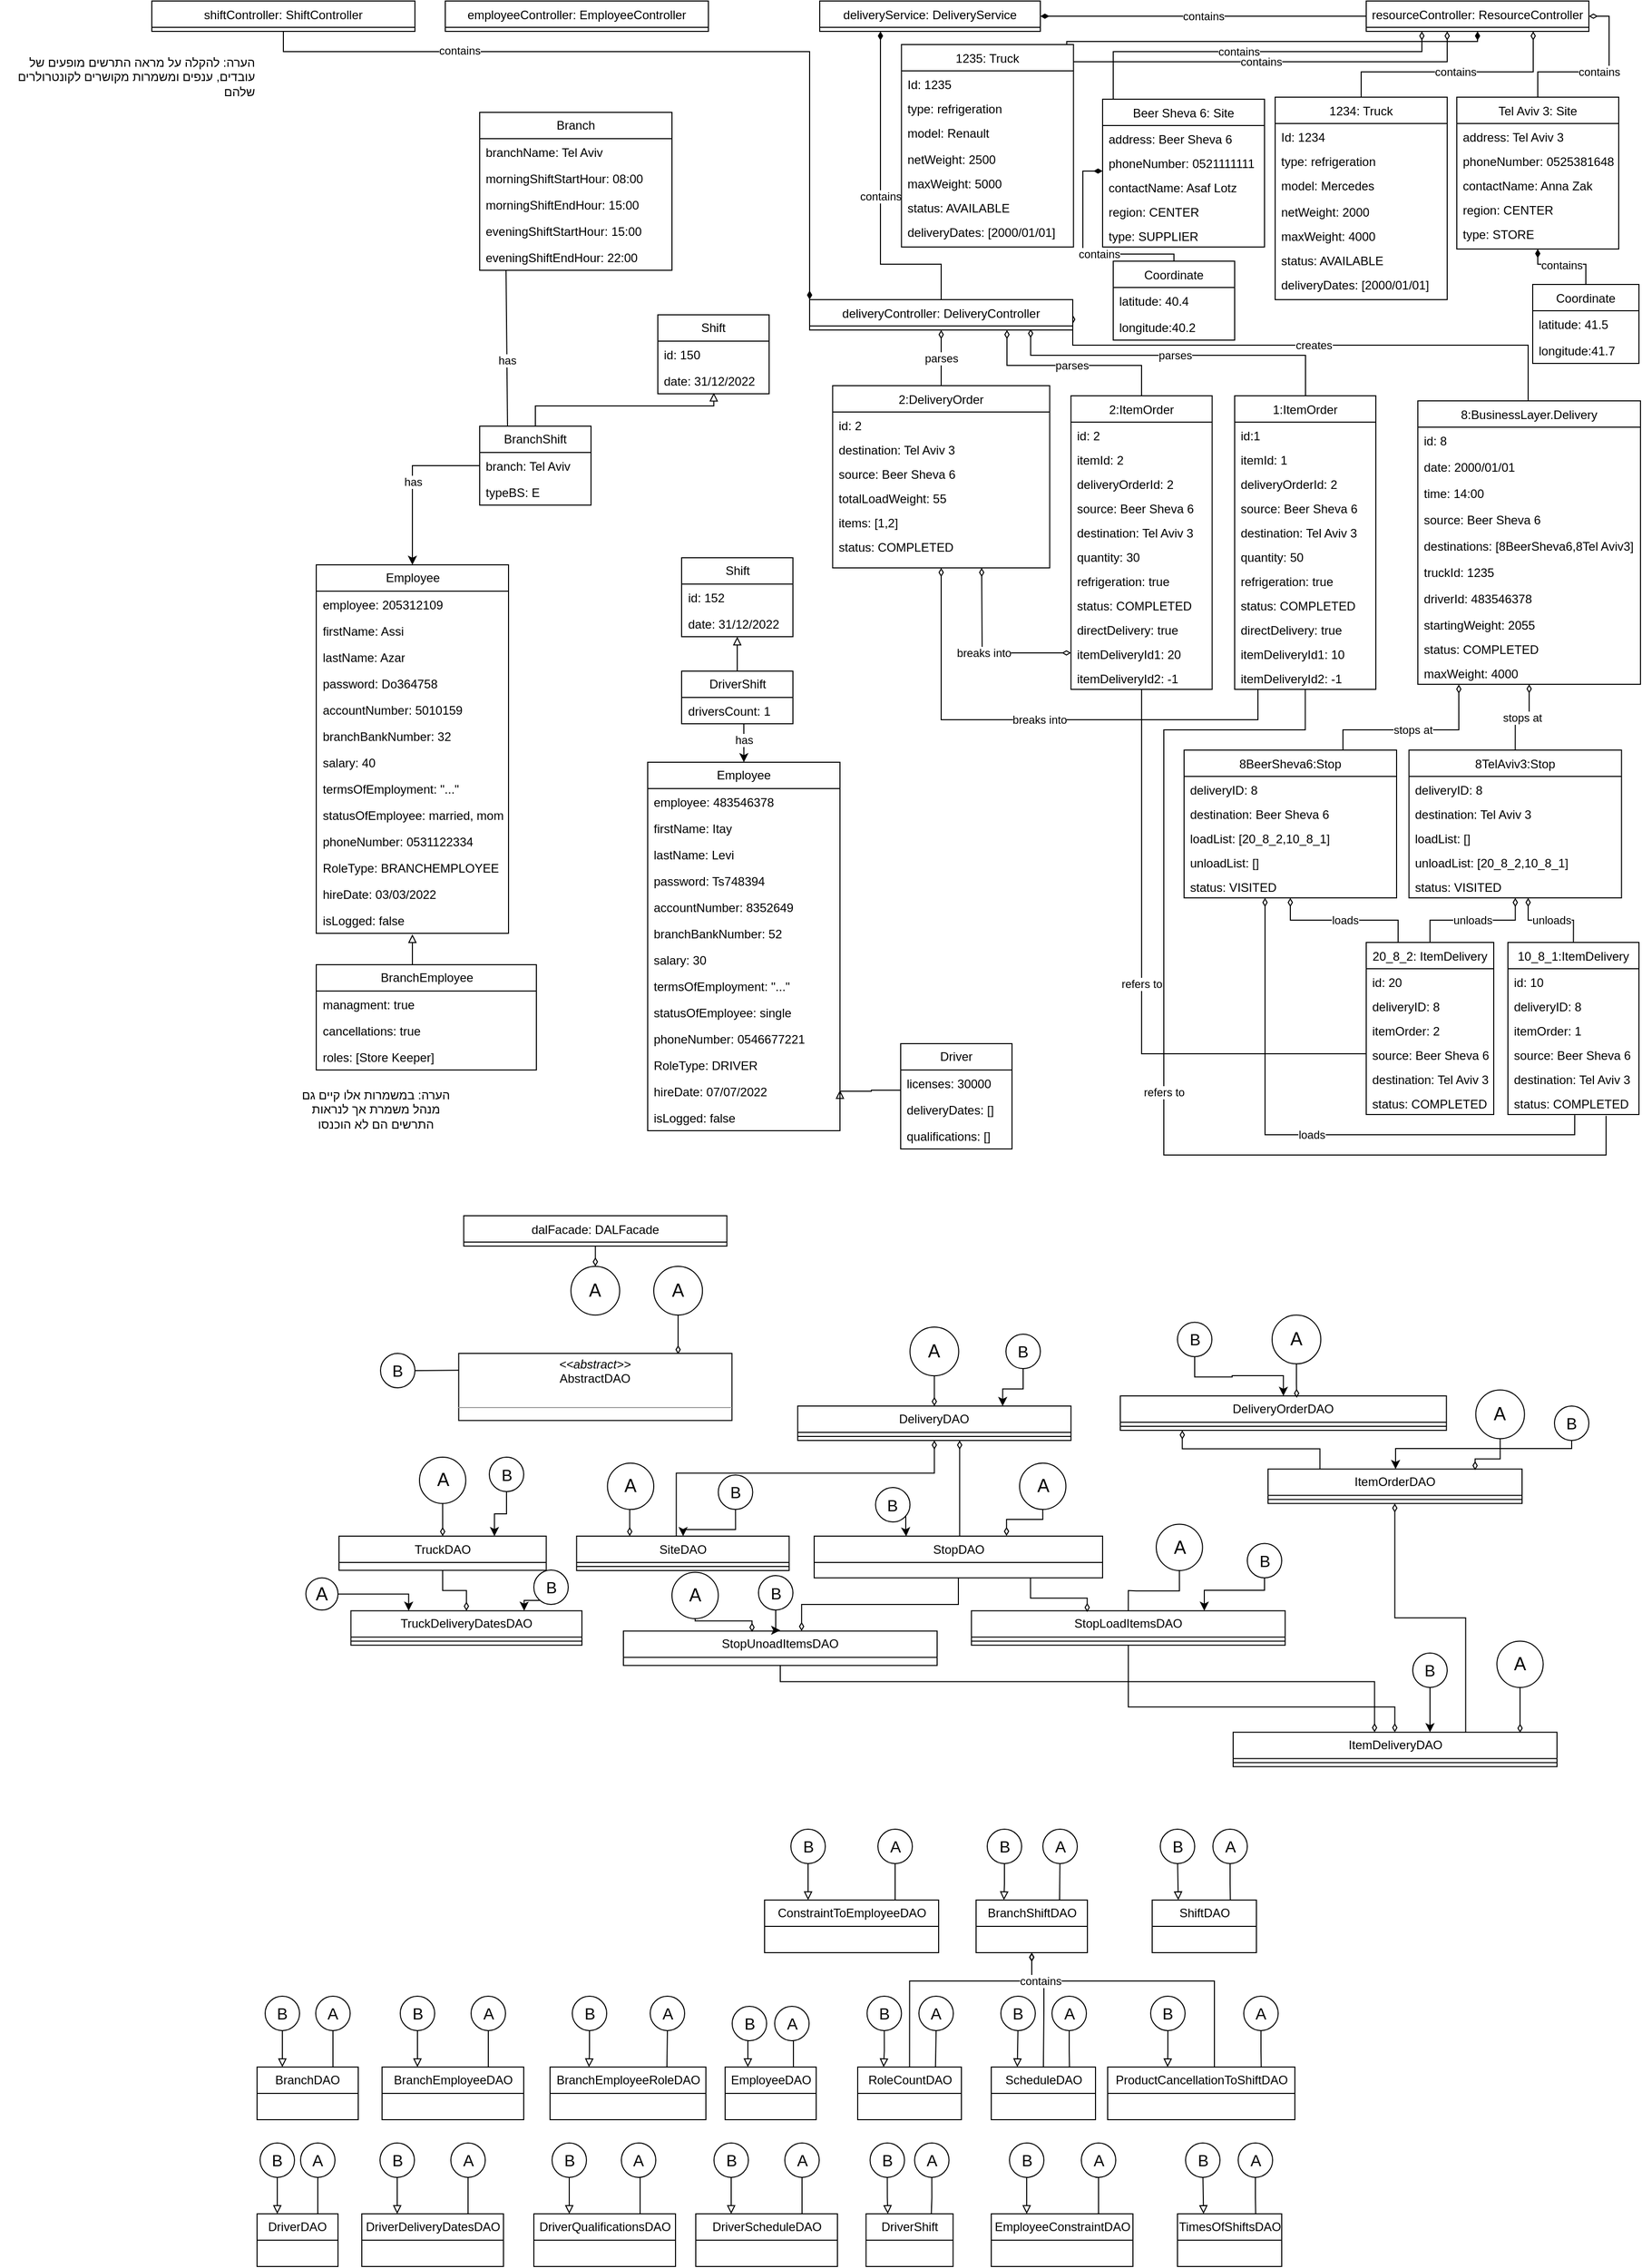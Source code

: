 <mxfile version="21.3.0" type="device">
  <diagram id="C5RBs43oDa-KdzZeNtuy" name="Page-1">
    <mxGraphModel dx="2049" dy="732" grid="1" gridSize="10" guides="1" tooltips="1" connect="1" arrows="1" fold="1" page="1" pageScale="1" pageWidth="827" pageHeight="1169" math="0" shadow="0">
      <root>
        <mxCell id="WIyWlLk6GJQsqaUBKTNV-0" />
        <mxCell id="WIyWlLk6GJQsqaUBKTNV-1" parent="WIyWlLk6GJQsqaUBKTNV-0" />
        <mxCell id="35" value="Beer Sheva 6: Site" style="swimlane;fontStyle=0;align=center;verticalAlign=top;childLayout=stackLayout;horizontal=1;startSize=26;horizontalStack=0;resizeParent=1;resizeLast=0;collapsible=1;marginBottom=0;rounded=0;shadow=0;strokeWidth=1;" parent="WIyWlLk6GJQsqaUBKTNV-1" vertex="1">
          <mxGeometry x="289.5" y="107" width="160" height="146" as="geometry">
            <mxRectangle x="130" y="380" width="160" height="26" as="alternateBounds" />
          </mxGeometry>
        </mxCell>
        <mxCell id="36" value="address: Beer Sheva 6" style="text;align=left;verticalAlign=top;spacingLeft=4;spacingRight=4;overflow=hidden;rotatable=0;points=[[0,0.5],[1,0.5]];portConstraint=eastwest;" parent="35" vertex="1">
          <mxGeometry y="26" width="160" height="24" as="geometry" />
        </mxCell>
        <mxCell id="37" value="phoneNumber: 0521111111" style="text;align=left;verticalAlign=top;spacingLeft=4;spacingRight=4;overflow=hidden;rotatable=0;points=[[0,0.5],[1,0.5]];portConstraint=eastwest;" parent="35" vertex="1">
          <mxGeometry y="50" width="160" height="24" as="geometry" />
        </mxCell>
        <mxCell id="38" value="contactName: Asaf Lotz" style="text;align=left;verticalAlign=top;spacingLeft=4;spacingRight=4;overflow=hidden;rotatable=0;points=[[0,0.5],[1,0.5]];portConstraint=eastwest;" parent="35" vertex="1">
          <mxGeometry y="74" width="160" height="24" as="geometry" />
        </mxCell>
        <mxCell id="39" value="region: CENTER" style="text;align=left;verticalAlign=top;spacingLeft=4;spacingRight=4;overflow=hidden;rotatable=0;points=[[0,0.5],[1,0.5]];portConstraint=eastwest;" parent="35" vertex="1">
          <mxGeometry y="98" width="160" height="24" as="geometry" />
        </mxCell>
        <mxCell id="40" value="type: SUPPLIER" style="text;align=left;verticalAlign=top;spacingLeft=4;spacingRight=4;overflow=hidden;rotatable=0;points=[[0,0.5],[1,0.5]];portConstraint=eastwest;" parent="35" vertex="1">
          <mxGeometry y="122" width="160" height="24" as="geometry" />
        </mxCell>
        <mxCell id="41" value="Tel Aviv 3: Site" style="swimlane;fontStyle=0;align=center;verticalAlign=top;childLayout=stackLayout;horizontal=1;startSize=26;horizontalStack=0;resizeParent=1;resizeLast=0;collapsible=1;marginBottom=0;rounded=0;shadow=0;strokeWidth=1;" parent="WIyWlLk6GJQsqaUBKTNV-1" vertex="1">
          <mxGeometry x="639.5" y="105" width="160" height="150" as="geometry">
            <mxRectangle x="130" y="380" width="160" height="26" as="alternateBounds" />
          </mxGeometry>
        </mxCell>
        <mxCell id="42" value="address: Tel Aviv 3" style="text;align=left;verticalAlign=top;spacingLeft=4;spacingRight=4;overflow=hidden;rotatable=0;points=[[0,0.5],[1,0.5]];portConstraint=eastwest;" parent="41" vertex="1">
          <mxGeometry y="26" width="160" height="24" as="geometry" />
        </mxCell>
        <mxCell id="43" value="phoneNumber: 0525381648" style="text;align=left;verticalAlign=top;spacingLeft=4;spacingRight=4;overflow=hidden;rotatable=0;points=[[0,0.5],[1,0.5]];portConstraint=eastwest;" parent="41" vertex="1">
          <mxGeometry y="50" width="160" height="24" as="geometry" />
        </mxCell>
        <mxCell id="44" value="contactName: Anna Zak" style="text;align=left;verticalAlign=top;spacingLeft=4;spacingRight=4;overflow=hidden;rotatable=0;points=[[0,0.5],[1,0.5]];portConstraint=eastwest;" parent="41" vertex="1">
          <mxGeometry y="74" width="160" height="24" as="geometry" />
        </mxCell>
        <mxCell id="45" value="region: CENTER" style="text;align=left;verticalAlign=top;spacingLeft=4;spacingRight=4;overflow=hidden;rotatable=0;points=[[0,0.5],[1,0.5]];portConstraint=eastwest;" parent="41" vertex="1">
          <mxGeometry y="98" width="160" height="24" as="geometry" />
        </mxCell>
        <mxCell id="46" value="type: STORE" style="text;align=left;verticalAlign=top;spacingLeft=4;spacingRight=4;overflow=hidden;rotatable=0;points=[[0,0.5],[1,0.5]];portConstraint=eastwest;" parent="41" vertex="1">
          <mxGeometry y="122" width="160" height="24" as="geometry" />
        </mxCell>
        <mxCell id="165" value="breaks into" style="edgeStyle=orthogonalEdgeStyle;rounded=0;orthogonalLoop=1;jettySize=auto;html=1;entryX=0;entryY=0.5;entryDx=0;entryDy=0;endArrow=diamondThin;endFill=0;startArrow=diamondThin;startFill=0;" parent="WIyWlLk6GJQsqaUBKTNV-1" target="110" edge="1">
          <mxGeometry relative="1" as="geometry">
            <mxPoint x="170" y="570" as="sourcePoint" />
          </mxGeometry>
        </mxCell>
        <mxCell id="166" value="breaks into" style="edgeStyle=orthogonalEdgeStyle;rounded=0;orthogonalLoop=1;jettySize=auto;html=1;exitX=0.5;exitY=1;exitDx=0;exitDy=0;entryX=0.168;entryY=1.014;entryDx=0;entryDy=0;entryPerimeter=0;endArrow=none;endFill=0;startArrow=diamondThin;startFill=0;" parent="WIyWlLk6GJQsqaUBKTNV-1" source="47" target="99" edge="1">
          <mxGeometry relative="1" as="geometry">
            <Array as="points">
              <mxPoint x="130" y="720" />
              <mxPoint x="443" y="720" />
              <mxPoint x="443" y="690" />
            </Array>
            <mxPoint x="130" y="620" as="sourcePoint" />
          </mxGeometry>
        </mxCell>
        <mxCell id="47" value="2:DeliveryOrder" style="swimlane;fontStyle=0;align=center;verticalAlign=top;childLayout=stackLayout;horizontal=1;startSize=26;horizontalStack=0;resizeParent=1;resizeLast=0;collapsible=1;marginBottom=0;rounded=0;shadow=0;strokeWidth=1;" parent="WIyWlLk6GJQsqaUBKTNV-1" vertex="1">
          <mxGeometry x="22.75" y="390" width="214.5" height="180" as="geometry">
            <mxRectangle x="130" y="380" width="160" height="26" as="alternateBounds" />
          </mxGeometry>
        </mxCell>
        <mxCell id="48" value="id: 2" style="text;align=left;verticalAlign=top;spacingLeft=4;spacingRight=4;overflow=hidden;rotatable=0;points=[[0,0.5],[1,0.5]];portConstraint=eastwest;" parent="47" vertex="1">
          <mxGeometry y="26" width="214.5" height="24" as="geometry" />
        </mxCell>
        <mxCell id="53" value="destination: Tel Aviv 3" style="text;align=left;verticalAlign=top;spacingLeft=4;spacingRight=4;overflow=hidden;rotatable=0;points=[[0,0.5],[1,0.5]];portConstraint=eastwest;" parent="47" vertex="1">
          <mxGeometry y="50" width="214.5" height="24" as="geometry" />
        </mxCell>
        <mxCell id="54" value="source: Beer Sheva 6 " style="text;align=left;verticalAlign=top;spacingLeft=4;spacingRight=4;overflow=hidden;rotatable=0;points=[[0,0.5],[1,0.5]];portConstraint=eastwest;" parent="47" vertex="1">
          <mxGeometry y="74" width="214.5" height="24" as="geometry" />
        </mxCell>
        <mxCell id="51" value="totalLoadWeight: 55" style="text;align=left;verticalAlign=top;spacingLeft=4;spacingRight=4;overflow=hidden;rotatable=0;points=[[0,0.5],[1,0.5]];portConstraint=eastwest;" parent="47" vertex="1">
          <mxGeometry y="98" width="214.5" height="24" as="geometry" />
        </mxCell>
        <mxCell id="55" value="items: [1,2]" style="text;align=left;verticalAlign=top;spacingLeft=4;spacingRight=4;overflow=hidden;rotatable=0;points=[[0,0.5],[1,0.5]];portConstraint=eastwest;" parent="47" vertex="1">
          <mxGeometry y="122" width="214.5" height="24" as="geometry" />
        </mxCell>
        <mxCell id="56" value="status: COMPLETED" style="text;align=left;verticalAlign=top;spacingLeft=4;spacingRight=4;overflow=hidden;rotatable=0;points=[[0,0.5],[1,0.5]];portConstraint=eastwest;" parent="47" vertex="1">
          <mxGeometry y="146" width="214.5" height="24" as="geometry" />
        </mxCell>
        <mxCell id="169" value="stops at" style="edgeStyle=orthogonalEdgeStyle;rounded=0;orthogonalLoop=1;jettySize=auto;html=1;entryX=0.5;entryY=0;entryDx=0;entryDy=0;endArrow=none;endFill=0;startArrow=diamondThin;startFill=0;" parent="WIyWlLk6GJQsqaUBKTNV-1" source="57" target="82" edge="1">
          <mxGeometry relative="1" as="geometry" />
        </mxCell>
        <mxCell id="178" value="stops at" style="edgeStyle=orthogonalEdgeStyle;rounded=0;orthogonalLoop=1;jettySize=auto;html=1;endArrow=none;endFill=0;exitX=0.184;exitY=1.011;exitDx=0;exitDy=0;exitPerimeter=0;entryX=0.75;entryY=0;entryDx=0;entryDy=0;startArrow=diamondThin;startFill=0;" parent="WIyWlLk6GJQsqaUBKTNV-1" source="67" target="172" edge="1">
          <mxGeometry relative="1" as="geometry">
            <mxPoint x="640" y="690" as="sourcePoint" />
            <Array as="points">
              <mxPoint x="642" y="730" />
              <mxPoint x="527" y="730" />
              <mxPoint x="527" y="750" />
            </Array>
          </mxGeometry>
        </mxCell>
        <mxCell id="57" value="8:BusinessLayer.Delivery" style="swimlane;fontStyle=0;align=center;verticalAlign=top;childLayout=stackLayout;horizontal=1;startSize=26;horizontalStack=0;resizeParent=1;resizeLast=0;collapsible=1;marginBottom=0;rounded=0;shadow=0;strokeWidth=1;" parent="WIyWlLk6GJQsqaUBKTNV-1" vertex="1">
          <mxGeometry x="601" y="405" width="220" height="280" as="geometry">
            <mxRectangle x="340" y="380" width="170" height="26" as="alternateBounds" />
          </mxGeometry>
        </mxCell>
        <mxCell id="58" value="id: 8" style="text;align=left;verticalAlign=top;spacingLeft=4;spacingRight=4;overflow=hidden;rotatable=0;points=[[0,0.5],[1,0.5]];portConstraint=eastwest;" parent="57" vertex="1">
          <mxGeometry y="26" width="220" height="26" as="geometry" />
        </mxCell>
        <mxCell id="59" value="date: 2000/01/01" style="text;align=left;verticalAlign=top;spacingLeft=4;spacingRight=4;overflow=hidden;rotatable=0;points=[[0,0.5],[1,0.5]];portConstraint=eastwest;" parent="57" vertex="1">
          <mxGeometry y="52" width="220" height="26" as="geometry" />
        </mxCell>
        <mxCell id="60" value="time: 14:00" style="text;align=left;verticalAlign=top;spacingLeft=4;spacingRight=4;overflow=hidden;rotatable=0;points=[[0,0.5],[1,0.5]];portConstraint=eastwest;" parent="57" vertex="1">
          <mxGeometry y="78" width="220" height="26" as="geometry" />
        </mxCell>
        <mxCell id="61" value="source: Beer Sheva 6" style="text;align=left;verticalAlign=top;spacingLeft=4;spacingRight=4;overflow=hidden;rotatable=0;points=[[0,0.5],[1,0.5]];portConstraint=eastwest;" parent="57" vertex="1">
          <mxGeometry y="104" width="220" height="26" as="geometry" />
        </mxCell>
        <mxCell id="62" value="destinations: [8BeerSheva6,8Tel Aviv3]" style="text;align=left;verticalAlign=top;spacingLeft=4;spacingRight=4;overflow=hidden;rotatable=0;points=[[0,0.5],[1,0.5]];portConstraint=eastwest;" parent="57" vertex="1">
          <mxGeometry y="130" width="220" height="26" as="geometry" />
        </mxCell>
        <mxCell id="63" value="truckId: 1235" style="text;align=left;verticalAlign=top;spacingLeft=4;spacingRight=4;overflow=hidden;rotatable=0;points=[[0,0.5],[1,0.5]];portConstraint=eastwest;" parent="57" vertex="1">
          <mxGeometry y="156" width="220" height="26" as="geometry" />
        </mxCell>
        <mxCell id="64" value="driverId: 483546378" style="text;align=left;verticalAlign=top;spacingLeft=4;spacingRight=4;overflow=hidden;rotatable=0;points=[[0,0.5],[1,0.5]];portConstraint=eastwest;" parent="57" vertex="1">
          <mxGeometry y="182" width="220" height="26" as="geometry" />
        </mxCell>
        <mxCell id="65" value="startingWeight: 2055" style="text;align=left;verticalAlign=top;spacingLeft=4;spacingRight=4;overflow=hidden;rotatable=0;points=[[0,0.5],[1,0.5]];portConstraint=eastwest;" parent="57" vertex="1">
          <mxGeometry y="208" width="220" height="24" as="geometry" />
        </mxCell>
        <mxCell id="66" value="status: COMPLETED" style="text;align=left;verticalAlign=top;spacingLeft=4;spacingRight=4;overflow=hidden;rotatable=0;points=[[0,0.5],[1,0.5]];portConstraint=eastwest;" parent="57" vertex="1">
          <mxGeometry y="232" width="220" height="24" as="geometry" />
        </mxCell>
        <mxCell id="67" value="maxWeight: 4000" style="text;align=left;verticalAlign=top;spacingLeft=4;spacingRight=4;overflow=hidden;rotatable=0;points=[[0,0.5],[1,0.5]];portConstraint=eastwest;" parent="57" vertex="1">
          <mxGeometry y="256" width="220" height="24" as="geometry" />
        </mxCell>
        <mxCell id="68" value="1234: Truck" style="swimlane;fontStyle=0;align=center;verticalAlign=top;childLayout=stackLayout;horizontal=1;startSize=26;horizontalStack=0;resizeParent=1;resizeLast=0;collapsible=1;marginBottom=0;rounded=0;shadow=0;strokeWidth=1;" parent="WIyWlLk6GJQsqaUBKTNV-1" vertex="1">
          <mxGeometry x="460" y="105" width="170" height="200" as="geometry">
            <mxRectangle x="130" y="380" width="160" height="26" as="alternateBounds" />
          </mxGeometry>
        </mxCell>
        <mxCell id="69" value="Id: 1234" style="text;align=left;verticalAlign=top;spacingLeft=4;spacingRight=4;overflow=hidden;rotatable=0;points=[[0,0.5],[1,0.5]];portConstraint=eastwest;" parent="68" vertex="1">
          <mxGeometry y="26" width="170" height="24" as="geometry" />
        </mxCell>
        <mxCell id="70" value="type: refrigeration" style="text;align=left;verticalAlign=top;spacingLeft=4;spacingRight=4;overflow=hidden;rotatable=0;points=[[0,0.5],[1,0.5]];portConstraint=eastwest;" parent="68" vertex="1">
          <mxGeometry y="50" width="170" height="24" as="geometry" />
        </mxCell>
        <mxCell id="71" value="model: Mercedes" style="text;align=left;verticalAlign=top;spacingLeft=4;spacingRight=4;overflow=hidden;rotatable=0;points=[[0,0.5],[1,0.5]];portConstraint=eastwest;" parent="68" vertex="1">
          <mxGeometry y="74" width="170" height="26" as="geometry" />
        </mxCell>
        <mxCell id="72" value="netWeight: 2000" style="text;align=left;verticalAlign=top;spacingLeft=4;spacingRight=4;overflow=hidden;rotatable=0;points=[[0,0.5],[1,0.5]];portConstraint=eastwest;" parent="68" vertex="1">
          <mxGeometry y="100" width="170" height="24" as="geometry" />
        </mxCell>
        <mxCell id="73" value="maxWeight: 4000" style="text;align=left;verticalAlign=top;spacingLeft=4;spacingRight=4;overflow=hidden;rotatable=0;points=[[0,0.5],[1,0.5]];portConstraint=eastwest;" parent="68" vertex="1">
          <mxGeometry y="124" width="170" height="24" as="geometry" />
        </mxCell>
        <mxCell id="74" value="status: AVAILABLE" style="text;align=left;verticalAlign=top;spacingLeft=4;spacingRight=4;overflow=hidden;rotatable=0;points=[[0,0.5],[1,0.5]];portConstraint=eastwest;" parent="68" vertex="1">
          <mxGeometry y="148" width="170" height="24" as="geometry" />
        </mxCell>
        <mxCell id="75" value="deliveryDates: [2000/01/01]" style="text;align=left;verticalAlign=top;spacingLeft=4;spacingRight=4;overflow=hidden;rotatable=0;points=[[0,0.5],[1,0.5]];portConstraint=eastwest;" parent="68" vertex="1">
          <mxGeometry y="172" width="170" height="24" as="geometry" />
        </mxCell>
        <mxCell id="170" value="unloads" style="edgeStyle=orthogonalEdgeStyle;rounded=0;orthogonalLoop=1;jettySize=auto;html=1;entryX=0.5;entryY=0;entryDx=0;entryDy=0;endArrow=none;endFill=0;startArrow=diamondThin;startFill=0;" parent="WIyWlLk6GJQsqaUBKTNV-1" source="82" target="113" edge="1">
          <mxGeometry relative="1" as="geometry" />
        </mxCell>
        <mxCell id="171" value="unloads" style="edgeStyle=orthogonalEdgeStyle;rounded=0;orthogonalLoop=1;jettySize=auto;html=1;entryX=0.5;entryY=0;entryDx=0;entryDy=0;endArrow=none;endFill=0;startArrow=diamondThin;startFill=0;" parent="WIyWlLk6GJQsqaUBKTNV-1" source="82" edge="1">
          <mxGeometry relative="1" as="geometry">
            <mxPoint x="754.75" y="940" as="targetPoint" />
            <Array as="points">
              <mxPoint x="710" y="918" />
              <mxPoint x="755" y="918" />
            </Array>
          </mxGeometry>
        </mxCell>
        <mxCell id="82" value="8TelAviv3:Stop" style="swimlane;fontStyle=0;align=center;verticalAlign=top;childLayout=stackLayout;horizontal=1;startSize=26;horizontalStack=0;resizeParent=1;resizeLast=0;collapsible=1;marginBottom=0;rounded=0;shadow=0;strokeWidth=1;" parent="WIyWlLk6GJQsqaUBKTNV-1" vertex="1">
          <mxGeometry x="592.25" y="750" width="210" height="146" as="geometry">
            <mxRectangle x="130" y="380" width="160" height="26" as="alternateBounds" />
          </mxGeometry>
        </mxCell>
        <mxCell id="83" value="deliveryID: 8" style="text;align=left;verticalAlign=top;spacingLeft=4;spacingRight=4;overflow=hidden;rotatable=0;points=[[0,0.5],[1,0.5]];portConstraint=eastwest;" parent="82" vertex="1">
          <mxGeometry y="26" width="210" height="24" as="geometry" />
        </mxCell>
        <mxCell id="84" value="destination: Tel Aviv 3" style="text;align=left;verticalAlign=top;spacingLeft=4;spacingRight=4;overflow=hidden;rotatable=0;points=[[0,0.5],[1,0.5]];portConstraint=eastwest;" parent="82" vertex="1">
          <mxGeometry y="50" width="210" height="24" as="geometry" />
        </mxCell>
        <mxCell id="85" value="loadList: []" style="text;align=left;verticalAlign=top;spacingLeft=4;spacingRight=4;overflow=hidden;rotatable=0;points=[[0,0.5],[1,0.5]];portConstraint=eastwest;" parent="82" vertex="1">
          <mxGeometry y="74" width="210" height="24" as="geometry" />
        </mxCell>
        <mxCell id="86" value="unloadList: [20_8_2,10_8_1]" style="text;align=left;verticalAlign=top;spacingLeft=4;spacingRight=4;overflow=hidden;rotatable=0;points=[[0,0.5],[1,0.5]];portConstraint=eastwest;" parent="82" vertex="1">
          <mxGeometry y="98" width="210" height="24" as="geometry" />
        </mxCell>
        <mxCell id="87" value="status: VISITED" style="text;align=left;verticalAlign=top;spacingLeft=4;spacingRight=4;overflow=hidden;rotatable=0;points=[[0,0.5],[1,0.5]];portConstraint=eastwest;" parent="82" vertex="1">
          <mxGeometry y="122" width="210" height="24" as="geometry" />
        </mxCell>
        <mxCell id="184" value="refers to" style="edgeStyle=orthogonalEdgeStyle;rounded=0;orthogonalLoop=1;jettySize=auto;html=1;entryX=0.749;entryY=1.052;entryDx=0;entryDy=0;entryPerimeter=0;endArrow=none;endFill=0;" parent="WIyWlLk6GJQsqaUBKTNV-1" source="88" target="126" edge="1">
          <mxGeometry relative="1" as="geometry">
            <Array as="points">
              <mxPoint x="490" y="730" />
              <mxPoint x="350" y="730" />
              <mxPoint x="350" y="1150" />
              <mxPoint x="787" y="1150" />
            </Array>
          </mxGeometry>
        </mxCell>
        <mxCell id="88" value="1:ItemOrder" style="swimlane;fontStyle=0;align=center;verticalAlign=top;childLayout=stackLayout;horizontal=1;startSize=26;horizontalStack=0;resizeParent=1;resizeLast=0;collapsible=1;marginBottom=0;rounded=0;shadow=0;strokeWidth=1;" parent="WIyWlLk6GJQsqaUBKTNV-1" vertex="1">
          <mxGeometry x="420" y="400" width="139.5" height="290" as="geometry">
            <mxRectangle x="130" y="380" width="160" height="26" as="alternateBounds" />
          </mxGeometry>
        </mxCell>
        <mxCell id="89" value="id:1" style="text;align=left;verticalAlign=top;spacingLeft=4;spacingRight=4;overflow=hidden;rotatable=0;points=[[0,0.5],[1,0.5]];portConstraint=eastwest;" parent="88" vertex="1">
          <mxGeometry y="26" width="139.5" height="24" as="geometry" />
        </mxCell>
        <mxCell id="90" value="itemId: 1" style="text;align=left;verticalAlign=top;spacingLeft=4;spacingRight=4;overflow=hidden;rotatable=0;points=[[0,0.5],[1,0.5]];portConstraint=eastwest;" parent="88" vertex="1">
          <mxGeometry y="50" width="139.5" height="24" as="geometry" />
        </mxCell>
        <mxCell id="91" value="deliveryOrderId: 2" style="text;align=left;verticalAlign=top;spacingLeft=4;spacingRight=4;overflow=hidden;rotatable=0;points=[[0,0.5],[1,0.5]];portConstraint=eastwest;" parent="88" vertex="1">
          <mxGeometry y="74" width="139.5" height="24" as="geometry" />
        </mxCell>
        <mxCell id="92" value="source: Beer Sheva 6" style="text;align=left;verticalAlign=top;spacingLeft=4;spacingRight=4;overflow=hidden;rotatable=0;points=[[0,0.5],[1,0.5]];portConstraint=eastwest;" parent="88" vertex="1">
          <mxGeometry y="98" width="139.5" height="24" as="geometry" />
        </mxCell>
        <mxCell id="93" value="destination: Tel Aviv 3" style="text;align=left;verticalAlign=top;spacingLeft=4;spacingRight=4;overflow=hidden;rotatable=0;points=[[0,0.5],[1,0.5]];portConstraint=eastwest;" parent="88" vertex="1">
          <mxGeometry y="122" width="139.5" height="24" as="geometry" />
        </mxCell>
        <mxCell id="94" value="quantity: 50" style="text;align=left;verticalAlign=top;spacingLeft=4;spacingRight=4;overflow=hidden;rotatable=0;points=[[0,0.5],[1,0.5]];portConstraint=eastwest;" parent="88" vertex="1">
          <mxGeometry y="146" width="139.5" height="24" as="geometry" />
        </mxCell>
        <mxCell id="95" value="refrigeration: true" style="text;align=left;verticalAlign=top;spacingLeft=4;spacingRight=4;overflow=hidden;rotatable=0;points=[[0,0.5],[1,0.5]];portConstraint=eastwest;" parent="88" vertex="1">
          <mxGeometry y="170" width="139.5" height="24" as="geometry" />
        </mxCell>
        <mxCell id="96" value="status: COMPLETED" style="text;align=left;verticalAlign=top;spacingLeft=4;spacingRight=4;overflow=hidden;rotatable=0;points=[[0,0.5],[1,0.5]];portConstraint=eastwest;" parent="88" vertex="1">
          <mxGeometry y="194" width="139.5" height="24" as="geometry" />
        </mxCell>
        <mxCell id="97" value="directDelivery: true" style="text;align=left;verticalAlign=top;spacingLeft=4;spacingRight=4;overflow=hidden;rotatable=0;points=[[0,0.5],[1,0.5]];portConstraint=eastwest;" parent="88" vertex="1">
          <mxGeometry y="218" width="139.5" height="24" as="geometry" />
        </mxCell>
        <mxCell id="98" value="itemDeliveryId1: 10" style="text;align=left;verticalAlign=top;spacingLeft=4;spacingRight=4;overflow=hidden;rotatable=0;points=[[0,0.5],[1,0.5]];portConstraint=eastwest;" parent="88" vertex="1">
          <mxGeometry y="242" width="139.5" height="24" as="geometry" />
        </mxCell>
        <mxCell id="99" value="itemDeliveryId2: -1" style="text;align=left;verticalAlign=top;spacingLeft=4;spacingRight=4;overflow=hidden;rotatable=0;points=[[0,0.5],[1,0.5]];portConstraint=eastwest;" parent="88" vertex="1">
          <mxGeometry y="266" width="139.5" height="24" as="geometry" />
        </mxCell>
        <mxCell id="185" value="refers to" style="edgeStyle=orthogonalEdgeStyle;rounded=0;orthogonalLoop=1;jettySize=auto;html=1;entryX=0;entryY=0.5;entryDx=0;entryDy=0;endArrow=none;endFill=0;" parent="WIyWlLk6GJQsqaUBKTNV-1" source="100" target="117" edge="1">
          <mxGeometry relative="1" as="geometry" />
        </mxCell>
        <mxCell id="100" value="2:ItemOrder" style="swimlane;fontStyle=0;align=center;verticalAlign=top;childLayout=stackLayout;horizontal=1;startSize=26;horizontalStack=0;resizeParent=1;resizeLast=0;collapsible=1;marginBottom=0;rounded=0;shadow=0;strokeWidth=1;" parent="WIyWlLk6GJQsqaUBKTNV-1" vertex="1">
          <mxGeometry x="258.25" y="400" width="139.5" height="290" as="geometry">
            <mxRectangle x="130" y="380" width="160" height="26" as="alternateBounds" />
          </mxGeometry>
        </mxCell>
        <mxCell id="101" value="id: 2" style="text;align=left;verticalAlign=top;spacingLeft=4;spacingRight=4;overflow=hidden;rotatable=0;points=[[0,0.5],[1,0.5]];portConstraint=eastwest;" parent="100" vertex="1">
          <mxGeometry y="26" width="139.5" height="24" as="geometry" />
        </mxCell>
        <mxCell id="102" value="itemId: 2" style="text;align=left;verticalAlign=top;spacingLeft=4;spacingRight=4;overflow=hidden;rotatable=0;points=[[0,0.5],[1,0.5]];portConstraint=eastwest;" parent="100" vertex="1">
          <mxGeometry y="50" width="139.5" height="24" as="geometry" />
        </mxCell>
        <mxCell id="103" value="deliveryOrderId: 2" style="text;align=left;verticalAlign=top;spacingLeft=4;spacingRight=4;overflow=hidden;rotatable=0;points=[[0,0.5],[1,0.5]];portConstraint=eastwest;" parent="100" vertex="1">
          <mxGeometry y="74" width="139.5" height="24" as="geometry" />
        </mxCell>
        <mxCell id="104" value="source: Beer Sheva 6" style="text;align=left;verticalAlign=top;spacingLeft=4;spacingRight=4;overflow=hidden;rotatable=0;points=[[0,0.5],[1,0.5]];portConstraint=eastwest;" parent="100" vertex="1">
          <mxGeometry y="98" width="139.5" height="24" as="geometry" />
        </mxCell>
        <mxCell id="105" value="destination: Tel Aviv 3" style="text;align=left;verticalAlign=top;spacingLeft=4;spacingRight=4;overflow=hidden;rotatable=0;points=[[0,0.5],[1,0.5]];portConstraint=eastwest;" parent="100" vertex="1">
          <mxGeometry y="122" width="139.5" height="24" as="geometry" />
        </mxCell>
        <mxCell id="106" value="quantity: 30" style="text;align=left;verticalAlign=top;spacingLeft=4;spacingRight=4;overflow=hidden;rotatable=0;points=[[0,0.5],[1,0.5]];portConstraint=eastwest;" parent="100" vertex="1">
          <mxGeometry y="146" width="139.5" height="24" as="geometry" />
        </mxCell>
        <mxCell id="107" value="refrigeration: true" style="text;align=left;verticalAlign=top;spacingLeft=4;spacingRight=4;overflow=hidden;rotatable=0;points=[[0,0.5],[1,0.5]];portConstraint=eastwest;" parent="100" vertex="1">
          <mxGeometry y="170" width="139.5" height="24" as="geometry" />
        </mxCell>
        <mxCell id="108" value="status: COMPLETED" style="text;align=left;verticalAlign=top;spacingLeft=4;spacingRight=4;overflow=hidden;rotatable=0;points=[[0,0.5],[1,0.5]];portConstraint=eastwest;" parent="100" vertex="1">
          <mxGeometry y="194" width="139.5" height="24" as="geometry" />
        </mxCell>
        <mxCell id="109" value="directDelivery: true" style="text;align=left;verticalAlign=top;spacingLeft=4;spacingRight=4;overflow=hidden;rotatable=0;points=[[0,0.5],[1,0.5]];portConstraint=eastwest;" parent="100" vertex="1">
          <mxGeometry y="218" width="139.5" height="24" as="geometry" />
        </mxCell>
        <mxCell id="110" value="itemDeliveryId1: 20" style="text;align=left;verticalAlign=top;spacingLeft=4;spacingRight=4;overflow=hidden;rotatable=0;points=[[0,0.5],[1,0.5]];portConstraint=eastwest;" parent="100" vertex="1">
          <mxGeometry y="242" width="139.5" height="24" as="geometry" />
        </mxCell>
        <mxCell id="111" value="itemDeliveryId2: -1" style="text;align=left;verticalAlign=top;spacingLeft=4;spacingRight=4;overflow=hidden;rotatable=0;points=[[0,0.5],[1,0.5]];portConstraint=eastwest;" parent="100" vertex="1">
          <mxGeometry y="266" width="139.5" height="24" as="geometry" />
        </mxCell>
        <mxCell id="113" value="20_8_2: ItemDelivery" style="swimlane;fontStyle=0;align=center;verticalAlign=top;childLayout=stackLayout;horizontal=1;startSize=26;horizontalStack=0;resizeParent=1;resizeLast=0;collapsible=1;marginBottom=0;rounded=0;shadow=0;strokeWidth=1;" parent="WIyWlLk6GJQsqaUBKTNV-1" vertex="1">
          <mxGeometry x="550" y="940" width="126" height="170" as="geometry">
            <mxRectangle x="130" y="380" width="160" height="26" as="alternateBounds" />
          </mxGeometry>
        </mxCell>
        <mxCell id="114" value="id: 20" style="text;align=left;verticalAlign=top;spacingLeft=4;spacingRight=4;overflow=hidden;rotatable=0;points=[[0,0.5],[1,0.5]];portConstraint=eastwest;" parent="113" vertex="1">
          <mxGeometry y="26" width="126" height="24" as="geometry" />
        </mxCell>
        <mxCell id="115" value="deliveryID: 8" style="text;align=left;verticalAlign=top;spacingLeft=4;spacingRight=4;overflow=hidden;rotatable=0;points=[[0,0.5],[1,0.5]];portConstraint=eastwest;" parent="113" vertex="1">
          <mxGeometry y="50" width="126" height="24" as="geometry" />
        </mxCell>
        <mxCell id="116" value="itemOrder: 2" style="text;align=left;verticalAlign=top;spacingLeft=4;spacingRight=4;overflow=hidden;rotatable=0;points=[[0,0.5],[1,0.5]];portConstraint=eastwest;" parent="113" vertex="1">
          <mxGeometry y="74" width="126" height="24" as="geometry" />
        </mxCell>
        <mxCell id="117" value="source: Beer Sheva 6" style="text;align=left;verticalAlign=top;spacingLeft=4;spacingRight=4;overflow=hidden;rotatable=0;points=[[0,0.5],[1,0.5]];portConstraint=eastwest;" parent="113" vertex="1">
          <mxGeometry y="98" width="126" height="24" as="geometry" />
        </mxCell>
        <mxCell id="118" value="destination: Tel Aviv 3" style="text;align=left;verticalAlign=top;spacingLeft=4;spacingRight=4;overflow=hidden;rotatable=0;points=[[0,0.5],[1,0.5]];portConstraint=eastwest;" parent="113" vertex="1">
          <mxGeometry y="122" width="126" height="24" as="geometry" />
        </mxCell>
        <mxCell id="119" value="status: COMPLETED" style="text;align=left;verticalAlign=top;spacingLeft=4;spacingRight=4;overflow=hidden;rotatable=0;points=[[0,0.5],[1,0.5]];portConstraint=eastwest;" parent="113" vertex="1">
          <mxGeometry y="146" width="126" height="24" as="geometry" />
        </mxCell>
        <mxCell id="120" value="10_8_1:ItemDelivery" style="swimlane;fontStyle=0;align=center;verticalAlign=top;childLayout=stackLayout;horizontal=1;startSize=26;horizontalStack=0;resizeParent=1;resizeLast=0;collapsible=1;marginBottom=0;rounded=0;shadow=0;strokeWidth=1;" parent="WIyWlLk6GJQsqaUBKTNV-1" vertex="1">
          <mxGeometry x="690" y="940" width="129.5" height="170" as="geometry">
            <mxRectangle x="130" y="380" width="160" height="26" as="alternateBounds" />
          </mxGeometry>
        </mxCell>
        <mxCell id="121" value="id: 10" style="text;align=left;verticalAlign=top;spacingLeft=4;spacingRight=4;overflow=hidden;rotatable=0;points=[[0,0.5],[1,0.5]];portConstraint=eastwest;" parent="120" vertex="1">
          <mxGeometry y="26" width="129.5" height="24" as="geometry" />
        </mxCell>
        <mxCell id="122" value="deliveryID: 8" style="text;align=left;verticalAlign=top;spacingLeft=4;spacingRight=4;overflow=hidden;rotatable=0;points=[[0,0.5],[1,0.5]];portConstraint=eastwest;" parent="120" vertex="1">
          <mxGeometry y="50" width="129.5" height="24" as="geometry" />
        </mxCell>
        <mxCell id="123" value="itemOrder: 1" style="text;align=left;verticalAlign=top;spacingLeft=4;spacingRight=4;overflow=hidden;rotatable=0;points=[[0,0.5],[1,0.5]];portConstraint=eastwest;" parent="120" vertex="1">
          <mxGeometry y="74" width="129.5" height="24" as="geometry" />
        </mxCell>
        <mxCell id="124" value="source: Beer Sheva 6" style="text;align=left;verticalAlign=top;spacingLeft=4;spacingRight=4;overflow=hidden;rotatable=0;points=[[0,0.5],[1,0.5]];portConstraint=eastwest;" parent="120" vertex="1">
          <mxGeometry y="98" width="129.5" height="24" as="geometry" />
        </mxCell>
        <mxCell id="125" value="destination: Tel Aviv 3" style="text;align=left;verticalAlign=top;spacingLeft=4;spacingRight=4;overflow=hidden;rotatable=0;points=[[0,0.5],[1,0.5]];portConstraint=eastwest;" parent="120" vertex="1">
          <mxGeometry y="122" width="129.5" height="24" as="geometry" />
        </mxCell>
        <mxCell id="126" value="status: COMPLETED" style="text;align=left;verticalAlign=top;spacingLeft=4;spacingRight=4;overflow=hidden;rotatable=0;points=[[0,0.5],[1,0.5]];portConstraint=eastwest;" parent="120" vertex="1">
          <mxGeometry y="146" width="129.5" height="24" as="geometry" />
        </mxCell>
        <mxCell id="148" value="contains" style="edgeStyle=orthogonalEdgeStyle;rounded=0;orthogonalLoop=1;jettySize=auto;html=1;exitX=0.25;exitY=1;exitDx=0;exitDy=0;entryX=0.25;entryY=0;entryDx=0;entryDy=0;endArrow=none;endFill=0;startArrow=diamondThin;startFill=0;" parent="WIyWlLk6GJQsqaUBKTNV-1" source="128" target="35" edge="1">
          <mxGeometry relative="1" as="geometry">
            <Array as="points">
              <mxPoint x="605" y="60" />
              <mxPoint x="300" y="60" />
            </Array>
          </mxGeometry>
        </mxCell>
        <mxCell id="150" value="contains" style="edgeStyle=orthogonalEdgeStyle;rounded=0;orthogonalLoop=1;jettySize=auto;html=1;exitX=0.75;exitY=1;exitDx=0;exitDy=0;entryX=0.5;entryY=0;entryDx=0;entryDy=0;endArrow=none;endFill=0;startArrow=diamondThin;startFill=0;" parent="WIyWlLk6GJQsqaUBKTNV-1" source="128" target="68" edge="1">
          <mxGeometry relative="1" as="geometry">
            <Array as="points">
              <mxPoint x="715" y="80" />
              <mxPoint x="545" y="80" />
            </Array>
          </mxGeometry>
        </mxCell>
        <mxCell id="151" value="contains" style="edgeStyle=orthogonalEdgeStyle;rounded=0;orthogonalLoop=1;jettySize=auto;html=1;exitX=1;exitY=0.5;exitDx=0;exitDy=0;entryX=0.5;entryY=0;entryDx=0;entryDy=0;endArrow=none;endFill=0;startArrow=diamondThin;startFill=0;" parent="WIyWlLk6GJQsqaUBKTNV-1" source="128" target="41" edge="1">
          <mxGeometry relative="1" as="geometry">
            <Array as="points">
              <mxPoint x="790" y="25" />
              <mxPoint x="790" y="80" />
              <mxPoint x="720" y="80" />
            </Array>
          </mxGeometry>
        </mxCell>
        <mxCell id="2IBe6KhLyTTvs5EpKumv-224" style="edgeStyle=orthogonalEdgeStyle;rounded=0;orthogonalLoop=1;jettySize=auto;html=1;entryX=0.873;entryY=-0.049;entryDx=0;entryDy=0;entryPerimeter=0;startArrow=diamondThin;startFill=0;endArrow=none;endFill=0;" edge="1" parent="WIyWlLk6GJQsqaUBKTNV-1" source="128" target="2IBe6KhLyTTvs5EpKumv-215">
          <mxGeometry relative="1" as="geometry">
            <Array as="points">
              <mxPoint x="630" y="70" />
              <mxPoint x="239" y="70" />
            </Array>
          </mxGeometry>
        </mxCell>
        <mxCell id="2IBe6KhLyTTvs5EpKumv-225" value="contains" style="edgeLabel;html=1;align=center;verticalAlign=middle;resizable=0;points=[];" vertex="1" connectable="0" parent="2IBe6KhLyTTvs5EpKumv-224">
          <mxGeometry x="-0.0" y="-1" relative="1" as="geometry">
            <mxPoint y="1" as="offset" />
          </mxGeometry>
        </mxCell>
        <mxCell id="128" value="resourceController: ResourceController" style="swimlane;fontStyle=0;align=center;verticalAlign=top;childLayout=stackLayout;horizontal=1;startSize=26;horizontalStack=0;resizeParent=1;resizeLast=0;collapsible=1;marginBottom=0;rounded=0;shadow=0;strokeWidth=1;" parent="WIyWlLk6GJQsqaUBKTNV-1" vertex="1">
          <mxGeometry x="550" y="10" width="220" height="30" as="geometry">
            <mxRectangle x="550" y="140" width="160" height="26" as="alternateBounds" />
          </mxGeometry>
        </mxCell>
        <mxCell id="164" value="parses" style="edgeStyle=orthogonalEdgeStyle;rounded=0;orthogonalLoop=1;jettySize=auto;html=1;exitX=0.5;exitY=1;exitDx=0;exitDy=0;entryX=0.5;entryY=0;entryDx=0;entryDy=0;endArrow=none;endFill=0;startArrow=diamondThin;startFill=0;" parent="WIyWlLk6GJQsqaUBKTNV-1" source="132" target="47" edge="1">
          <mxGeometry relative="1" as="geometry">
            <mxPoint x="130" y="385" as="sourcePoint" />
            <mxPoint x="130" y="440" as="targetPoint" />
          </mxGeometry>
        </mxCell>
        <mxCell id="167" value="creates" style="edgeStyle=orthogonalEdgeStyle;rounded=0;orthogonalLoop=1;jettySize=auto;html=1;exitX=1;exitY=0.5;exitDx=0;exitDy=0;entryX=0.5;entryY=0;entryDx=0;entryDy=0;endArrow=none;endFill=0;startArrow=diamondThin;startFill=0;" parent="WIyWlLk6GJQsqaUBKTNV-1" source="132" target="57" edge="1">
          <mxGeometry relative="1" as="geometry">
            <Array as="points">
              <mxPoint x="260" y="350" />
              <mxPoint x="710" y="350" />
              <mxPoint x="710" y="405" />
            </Array>
            <mxPoint x="260" y="370" as="sourcePoint" />
          </mxGeometry>
        </mxCell>
        <mxCell id="182" value="parses" style="edgeStyle=orthogonalEdgeStyle;rounded=0;orthogonalLoop=1;jettySize=auto;html=1;exitX=0.84;exitY=0.965;exitDx=0;exitDy=0;endArrow=none;endFill=0;exitPerimeter=0;startArrow=diamondThin;startFill=0;" parent="WIyWlLk6GJQsqaUBKTNV-1" source="132" target="88" edge="1">
          <mxGeometry relative="1" as="geometry">
            <Array as="points">
              <mxPoint x="218" y="360" />
              <mxPoint x="490" y="360" />
            </Array>
            <mxPoint x="260" y="385" as="sourcePoint" />
          </mxGeometry>
        </mxCell>
        <mxCell id="183" value="parses" style="edgeStyle=orthogonalEdgeStyle;rounded=0;orthogonalLoop=1;jettySize=auto;html=1;entryX=0.5;entryY=0;entryDx=0;entryDy=0;endArrow=none;endFill=0;exitX=0.75;exitY=1;exitDx=0;exitDy=0;startArrow=diamondThin;startFill=0;" parent="WIyWlLk6GJQsqaUBKTNV-1" source="132" target="100" edge="1">
          <mxGeometry relative="1" as="geometry">
            <Array as="points">
              <mxPoint x="195" y="370" />
              <mxPoint x="328" y="370" />
            </Array>
            <mxPoint x="170" y="370" as="sourcePoint" />
          </mxGeometry>
        </mxCell>
        <mxCell id="W6Eq-dex9__hlxGE6Bs_-208" style="edgeStyle=orthogonalEdgeStyle;rounded=0;orthogonalLoop=1;jettySize=auto;html=1;exitX=0;exitY=0;exitDx=0;exitDy=0;entryX=0.5;entryY=1;entryDx=0;entryDy=0;endArrow=none;endFill=0;startArrow=diamondThin;startFill=1;" parent="WIyWlLk6GJQsqaUBKTNV-1" source="132" target="W6Eq-dex9__hlxGE6Bs_-204" edge="1">
          <mxGeometry relative="1" as="geometry">
            <Array as="points">
              <mxPoint y="60" />
              <mxPoint x="-520" y="60" />
            </Array>
          </mxGeometry>
        </mxCell>
        <mxCell id="W6Eq-dex9__hlxGE6Bs_-209" value="contains" style="edgeLabel;html=1;align=center;verticalAlign=middle;resizable=0;points=[];" parent="W6Eq-dex9__hlxGE6Bs_-208" vertex="1" connectable="0">
          <mxGeometry x="0.506" y="-1" relative="1" as="geometry">
            <mxPoint as="offset" />
          </mxGeometry>
        </mxCell>
        <mxCell id="132" value="deliveryController: DeliveryController" style="swimlane;fontStyle=0;align=center;verticalAlign=top;childLayout=stackLayout;horizontal=1;startSize=26;horizontalStack=0;resizeParent=1;resizeLast=0;collapsible=1;marginBottom=0;rounded=0;shadow=0;strokeWidth=1;" parent="WIyWlLk6GJQsqaUBKTNV-1" vertex="1">
          <mxGeometry y="305" width="260" height="30" as="geometry">
            <mxRectangle x="10" y="780" width="160" height="26" as="alternateBounds" />
          </mxGeometry>
        </mxCell>
        <mxCell id="147" value="contains" style="edgeStyle=orthogonalEdgeStyle;rounded=0;orthogonalLoop=1;jettySize=auto;html=1;entryX=0.5;entryY=0;entryDx=0;entryDy=0;endArrow=none;endFill=0;startArrow=diamondThin;startFill=1;" parent="WIyWlLk6GJQsqaUBKTNV-1" source="142" target="132" edge="1">
          <mxGeometry relative="1" as="geometry">
            <Array as="points">
              <mxPoint x="70" y="270" />
              <mxPoint x="130" y="270" />
            </Array>
          </mxGeometry>
        </mxCell>
        <mxCell id="181" value="contains" style="edgeStyle=orthogonalEdgeStyle;rounded=0;orthogonalLoop=1;jettySize=auto;html=1;entryX=0;entryY=0.5;entryDx=0;entryDy=0;endArrow=none;endFill=0;startArrow=diamondThin;startFill=1;" parent="WIyWlLk6GJQsqaUBKTNV-1" source="142" target="128" edge="1">
          <mxGeometry relative="1" as="geometry" />
        </mxCell>
        <mxCell id="142" value="deliveryService: DeliveryService" style="swimlane;fontStyle=0;align=center;verticalAlign=top;childLayout=stackLayout;horizontal=1;startSize=26;horizontalStack=0;resizeParent=1;resizeLast=0;collapsible=1;marginBottom=0;rounded=0;shadow=0;strokeWidth=1;" parent="WIyWlLk6GJQsqaUBKTNV-1" vertex="1">
          <mxGeometry x="10" y="10" width="218" height="30" as="geometry">
            <mxRectangle x="230" y="140" width="160" height="26" as="alternateBounds" />
          </mxGeometry>
        </mxCell>
        <mxCell id="179" value="loads" style="edgeStyle=orthogonalEdgeStyle;rounded=0;orthogonalLoop=1;jettySize=auto;html=1;entryX=0.25;entryY=0;entryDx=0;entryDy=0;endArrow=none;endFill=0;startArrow=diamondThin;startFill=0;" parent="WIyWlLk6GJQsqaUBKTNV-1" source="172" target="113" edge="1">
          <mxGeometry relative="1" as="geometry" />
        </mxCell>
        <mxCell id="180" value="loads" style="edgeStyle=orthogonalEdgeStyle;rounded=0;orthogonalLoop=1;jettySize=auto;html=1;entryX=0.51;entryY=1.025;entryDx=0;entryDy=0;entryPerimeter=0;endArrow=none;endFill=0;startArrow=diamondThin;startFill=0;" parent="WIyWlLk6GJQsqaUBKTNV-1" source="172" target="126" edge="1">
          <mxGeometry relative="1" as="geometry">
            <Array as="points">
              <mxPoint x="450" y="1130" />
              <mxPoint x="756" y="1130" />
            </Array>
          </mxGeometry>
        </mxCell>
        <mxCell id="172" value="8BeerSheva6:Stop" style="swimlane;fontStyle=0;align=center;verticalAlign=top;childLayout=stackLayout;horizontal=1;startSize=26;horizontalStack=0;resizeParent=1;resizeLast=0;collapsible=1;marginBottom=0;rounded=0;shadow=0;strokeWidth=1;" parent="WIyWlLk6GJQsqaUBKTNV-1" vertex="1">
          <mxGeometry x="370" y="750" width="210" height="146" as="geometry">
            <mxRectangle x="130" y="380" width="160" height="26" as="alternateBounds" />
          </mxGeometry>
        </mxCell>
        <mxCell id="173" value="deliveryID: 8" style="text;align=left;verticalAlign=top;spacingLeft=4;spacingRight=4;overflow=hidden;rotatable=0;points=[[0,0.5],[1,0.5]];portConstraint=eastwest;" parent="172" vertex="1">
          <mxGeometry y="26" width="210" height="24" as="geometry" />
        </mxCell>
        <mxCell id="174" value="destination: Beer Sheva 6" style="text;align=left;verticalAlign=top;spacingLeft=4;spacingRight=4;overflow=hidden;rotatable=0;points=[[0,0.5],[1,0.5]];portConstraint=eastwest;" parent="172" vertex="1">
          <mxGeometry y="50" width="210" height="24" as="geometry" />
        </mxCell>
        <mxCell id="175" value="loadList: [20_8_2,10_8_1]" style="text;align=left;verticalAlign=top;spacingLeft=4;spacingRight=4;overflow=hidden;rotatable=0;points=[[0,0.5],[1,0.5]];portConstraint=eastwest;" parent="172" vertex="1">
          <mxGeometry y="74" width="210" height="24" as="geometry" />
        </mxCell>
        <mxCell id="176" value="unloadList: []" style="text;align=left;verticalAlign=top;spacingLeft=4;spacingRight=4;overflow=hidden;rotatable=0;points=[[0,0.5],[1,0.5]];portConstraint=eastwest;" parent="172" vertex="1">
          <mxGeometry y="98" width="210" height="24" as="geometry" />
        </mxCell>
        <mxCell id="177" value="status: VISITED" style="text;align=left;verticalAlign=top;spacingLeft=4;spacingRight=4;overflow=hidden;rotatable=0;points=[[0,0.5],[1,0.5]];portConstraint=eastwest;" parent="172" vertex="1">
          <mxGeometry y="122" width="210" height="24" as="geometry" />
        </mxCell>
        <mxCell id="W6Eq-dex9__hlxGE6Bs_-200" style="edgeStyle=orthogonalEdgeStyle;rounded=0;orthogonalLoop=1;jettySize=auto;html=1;exitX=0.5;exitY=0;exitDx=0;exitDy=0;endArrow=diamondThin;endFill=1;" parent="WIyWlLk6GJQsqaUBKTNV-1" source="W6Eq-dex9__hlxGE6Bs_-185" target="41" edge="1">
          <mxGeometry relative="1" as="geometry">
            <mxPoint x="660" y="280" as="targetPoint" />
          </mxGeometry>
        </mxCell>
        <mxCell id="W6Eq-dex9__hlxGE6Bs_-203" value="contains" style="edgeLabel;html=1;align=center;verticalAlign=middle;resizable=0;points=[];" parent="W6Eq-dex9__hlxGE6Bs_-200" vertex="1" connectable="0">
          <mxGeometry x="-0.166" y="1" relative="1" as="geometry">
            <mxPoint x="-10" as="offset" />
          </mxGeometry>
        </mxCell>
        <mxCell id="W6Eq-dex9__hlxGE6Bs_-185" value="Coordinate" style="swimlane;fontStyle=0;align=center;verticalAlign=top;childLayout=stackLayout;horizontal=1;startSize=26;horizontalStack=0;resizeParent=1;resizeLast=0;collapsible=1;marginBottom=0;rounded=0;shadow=0;strokeWidth=1;" parent="WIyWlLk6GJQsqaUBKTNV-1" vertex="1">
          <mxGeometry x="714.5" y="290" width="105" height="78" as="geometry">
            <mxRectangle x="340" y="380" width="170" height="26" as="alternateBounds" />
          </mxGeometry>
        </mxCell>
        <mxCell id="W6Eq-dex9__hlxGE6Bs_-186" value="latitude: 41.5" style="text;align=left;verticalAlign=top;spacingLeft=4;spacingRight=4;overflow=hidden;rotatable=0;points=[[0,0.5],[1,0.5]];portConstraint=eastwest;" parent="W6Eq-dex9__hlxGE6Bs_-185" vertex="1">
          <mxGeometry y="26" width="105" height="26" as="geometry" />
        </mxCell>
        <mxCell id="W6Eq-dex9__hlxGE6Bs_-187" value="longitude:41.7" style="text;align=left;verticalAlign=top;spacingLeft=4;spacingRight=4;overflow=hidden;rotatable=0;points=[[0,0.5],[1,0.5]];portConstraint=eastwest;" parent="W6Eq-dex9__hlxGE6Bs_-185" vertex="1">
          <mxGeometry y="52" width="105" height="26" as="geometry" />
        </mxCell>
        <mxCell id="W6Eq-dex9__hlxGE6Bs_-201" style="edgeStyle=orthogonalEdgeStyle;rounded=0;orthogonalLoop=1;jettySize=auto;html=1;exitX=0.5;exitY=0;exitDx=0;exitDy=0;endArrow=diamondThin;endFill=1;" parent="WIyWlLk6GJQsqaUBKTNV-1" source="W6Eq-dex9__hlxGE6Bs_-196" target="35" edge="1">
          <mxGeometry relative="1" as="geometry">
            <mxPoint x="200" y="280" as="targetPoint" />
            <Array as="points">
              <mxPoint x="360" y="260" />
              <mxPoint x="270" y="260" />
              <mxPoint x="270" y="178" />
            </Array>
          </mxGeometry>
        </mxCell>
        <mxCell id="W6Eq-dex9__hlxGE6Bs_-202" value="contains" style="edgeLabel;html=1;align=center;verticalAlign=middle;resizable=0;points=[];" parent="W6Eq-dex9__hlxGE6Bs_-201" vertex="1" connectable="0">
          <mxGeometry x="-0.119" y="-2" relative="1" as="geometry">
            <mxPoint x="6" y="2" as="offset" />
          </mxGeometry>
        </mxCell>
        <mxCell id="W6Eq-dex9__hlxGE6Bs_-196" value="Coordinate" style="swimlane;fontStyle=0;align=center;verticalAlign=top;childLayout=stackLayout;horizontal=1;startSize=26;horizontalStack=0;resizeParent=1;resizeLast=0;collapsible=1;marginBottom=0;rounded=0;shadow=0;strokeWidth=1;" parent="WIyWlLk6GJQsqaUBKTNV-1" vertex="1">
          <mxGeometry x="300" y="267" width="120" height="78" as="geometry">
            <mxRectangle x="340" y="380" width="170" height="26" as="alternateBounds" />
          </mxGeometry>
        </mxCell>
        <mxCell id="W6Eq-dex9__hlxGE6Bs_-197" value="latitude: 40.4" style="text;align=left;verticalAlign=top;spacingLeft=4;spacingRight=4;overflow=hidden;rotatable=0;points=[[0,0.5],[1,0.5]];portConstraint=eastwest;" parent="W6Eq-dex9__hlxGE6Bs_-196" vertex="1">
          <mxGeometry y="26" width="120" height="26" as="geometry" />
        </mxCell>
        <mxCell id="W6Eq-dex9__hlxGE6Bs_-198" value="longitude:40.2" style="text;align=left;verticalAlign=top;spacingLeft=4;spacingRight=4;overflow=hidden;rotatable=0;points=[[0,0.5],[1,0.5]];portConstraint=eastwest;" parent="W6Eq-dex9__hlxGE6Bs_-196" vertex="1">
          <mxGeometry y="52" width="120" height="26" as="geometry" />
        </mxCell>
        <mxCell id="W6Eq-dex9__hlxGE6Bs_-204" value="shiftController: ShiftController" style="swimlane;fontStyle=0;align=center;verticalAlign=top;childLayout=stackLayout;horizontal=1;startSize=26;horizontalStack=0;resizeParent=1;resizeLast=0;collapsible=1;marginBottom=0;rounded=0;shadow=0;strokeWidth=1;" parent="WIyWlLk6GJQsqaUBKTNV-1" vertex="1">
          <mxGeometry x="-650" y="10" width="260" height="30" as="geometry">
            <mxRectangle x="10" y="780" width="160" height="26" as="alternateBounds" />
          </mxGeometry>
        </mxCell>
        <mxCell id="W6Eq-dex9__hlxGE6Bs_-205" value="employeeController: EmployeeController" style="swimlane;fontStyle=0;align=center;verticalAlign=top;childLayout=stackLayout;horizontal=1;startSize=26;horizontalStack=0;resizeParent=1;resizeLast=0;collapsible=1;marginBottom=0;rounded=0;shadow=0;strokeWidth=1;" parent="WIyWlLk6GJQsqaUBKTNV-1" vertex="1">
          <mxGeometry x="-360" y="10" width="260" height="30" as="geometry">
            <mxRectangle x="10" y="780" width="160" height="26" as="alternateBounds" />
          </mxGeometry>
        </mxCell>
        <mxCell id="FsEV9OsQ5VGh3jvW_iLM-402" style="rounded=0;orthogonalLoop=1;jettySize=auto;html=1;exitX=0;exitY=0.25;exitDx=0;exitDy=0;entryX=1;entryY=0.5;entryDx=0;entryDy=0;endArrow=none;endFill=0;" parent="WIyWlLk6GJQsqaUBKTNV-1" source="W6Eq-dex9__hlxGE6Bs_-210" target="FsEV9OsQ5VGh3jvW_iLM-401" edge="1">
          <mxGeometry relative="1" as="geometry" />
        </mxCell>
        <mxCell id="W6Eq-dex9__hlxGE6Bs_-210" value="&lt;p style=&quot;margin:0px;margin-top:4px;text-align:center;&quot;&gt;&lt;i&gt;&amp;lt;&amp;lt;abstract&amp;gt;&amp;gt;&lt;/i&gt;&lt;br&gt;AbstractDAO&lt;/p&gt;&lt;p style=&quot;border-color: var(--border-color); margin: 0px 0px 0px 4px;&quot;&gt;&lt;br&gt;&lt;/p&gt;&lt;hr size=&quot;1&quot;&gt;&lt;p style=&quot;margin:0px;margin-left:4px;&quot;&gt;&lt;br&gt;&lt;/p&gt;&lt;p style=&quot;margin:0px;margin-left:4px;&quot;&gt;&lt;br&gt;&lt;/p&gt;" style="verticalAlign=top;align=left;overflow=fill;fontSize=12;fontFamily=Helvetica;html=1;whiteSpace=wrap;" parent="WIyWlLk6GJQsqaUBKTNV-1" vertex="1">
          <mxGeometry x="-346.75" y="1346" width="270" height="66.25" as="geometry" />
        </mxCell>
        <mxCell id="W6Eq-dex9__hlxGE6Bs_-211" value="DeliveryDAO" style="swimlane;fontStyle=0;childLayout=stackLayout;horizontal=1;startSize=26;fillColor=none;horizontalStack=0;resizeParent=1;resizeParentMax=0;resizeLast=0;collapsible=1;marginBottom=0;whiteSpace=wrap;html=1;" parent="WIyWlLk6GJQsqaUBKTNV-1" vertex="1">
          <mxGeometry x="-11.75" y="1398" width="270" height="34" as="geometry" />
        </mxCell>
        <mxCell id="W6Eq-dex9__hlxGE6Bs_-212" value="" style="line;strokeWidth=1;fillColor=none;align=left;verticalAlign=middle;spacingTop=-1;spacingLeft=3;spacingRight=3;rotatable=0;labelPosition=right;points=[];portConstraint=eastwest;strokeColor=inherit;" parent="W6Eq-dex9__hlxGE6Bs_-211" vertex="1">
          <mxGeometry y="26" width="270" height="8" as="geometry" />
        </mxCell>
        <mxCell id="W6Eq-dex9__hlxGE6Bs_-213" value="DeliveryOrderDAO" style="swimlane;fontStyle=0;childLayout=stackLayout;horizontal=1;startSize=26;fillColor=none;horizontalStack=0;resizeParent=1;resizeParentMax=0;resizeLast=0;collapsible=1;marginBottom=0;whiteSpace=wrap;html=1;" parent="WIyWlLk6GJQsqaUBKTNV-1" vertex="1">
          <mxGeometry x="307" y="1388" width="322.25" height="34" as="geometry" />
        </mxCell>
        <mxCell id="W6Eq-dex9__hlxGE6Bs_-214" value="" style="line;strokeWidth=1;fillColor=none;align=left;verticalAlign=middle;spacingTop=-1;spacingLeft=3;spacingRight=3;rotatable=0;labelPosition=right;points=[];portConstraint=eastwest;strokeColor=inherit;" parent="W6Eq-dex9__hlxGE6Bs_-213" vertex="1">
          <mxGeometry y="26" width="322.25" height="8" as="geometry" />
        </mxCell>
        <mxCell id="W6Eq-dex9__hlxGE6Bs_-215" style="edgeStyle=orthogonalEdgeStyle;rounded=0;orthogonalLoop=1;jettySize=auto;html=1;endArrow=diamondThin;endFill=0;" parent="WIyWlLk6GJQsqaUBKTNV-1" source="W6Eq-dex9__hlxGE6Bs_-216" target="W6Eq-dex9__hlxGE6Bs_-219" edge="1">
          <mxGeometry relative="1" as="geometry">
            <Array as="points">
              <mxPoint x="315.25" y="1695.25" />
              <mxPoint x="578.25" y="1695.25" />
            </Array>
          </mxGeometry>
        </mxCell>
        <mxCell id="W6Eq-dex9__hlxGE6Bs_-216" value="StopLoadItemsDAO" style="swimlane;fontStyle=0;childLayout=stackLayout;horizontal=1;startSize=26;fillColor=none;horizontalStack=0;resizeParent=1;resizeParentMax=0;resizeLast=0;collapsible=1;marginBottom=0;whiteSpace=wrap;html=1;" parent="WIyWlLk6GJQsqaUBKTNV-1" vertex="1">
          <mxGeometry x="159.87" y="1600.25" width="310" height="34" as="geometry" />
        </mxCell>
        <mxCell id="W6Eq-dex9__hlxGE6Bs_-217" value="" style="line;strokeWidth=1;fillColor=none;align=left;verticalAlign=middle;spacingTop=-1;spacingLeft=3;spacingRight=3;rotatable=0;labelPosition=right;points=[];portConstraint=eastwest;strokeColor=inherit;" parent="W6Eq-dex9__hlxGE6Bs_-216" vertex="1">
          <mxGeometry y="26" width="310" height="8" as="geometry" />
        </mxCell>
        <mxCell id="W6Eq-dex9__hlxGE6Bs_-218" style="edgeStyle=orthogonalEdgeStyle;rounded=0;orthogonalLoop=1;jettySize=auto;html=1;endArrow=diamondThin;endFill=0;" parent="WIyWlLk6GJQsqaUBKTNV-1" source="W6Eq-dex9__hlxGE6Bs_-219" target="W6Eq-dex9__hlxGE6Bs_-222" edge="1">
          <mxGeometry relative="1" as="geometry">
            <Array as="points">
              <mxPoint x="648.25" y="1607.25" />
              <mxPoint x="578.25" y="1607.25" />
            </Array>
          </mxGeometry>
        </mxCell>
        <mxCell id="W6Eq-dex9__hlxGE6Bs_-219" value="ItemDeliveryDAO" style="swimlane;fontStyle=0;childLayout=stackLayout;horizontal=1;startSize=26;fillColor=none;horizontalStack=0;resizeParent=1;resizeParentMax=0;resizeLast=0;collapsible=1;marginBottom=0;whiteSpace=wrap;html=1;" parent="WIyWlLk6GJQsqaUBKTNV-1" vertex="1">
          <mxGeometry x="418.5" y="1720.25" width="320" height="34" as="geometry" />
        </mxCell>
        <mxCell id="W6Eq-dex9__hlxGE6Bs_-220" value="" style="line;strokeWidth=1;fillColor=none;align=left;verticalAlign=middle;spacingTop=-1;spacingLeft=3;spacingRight=3;rotatable=0;labelPosition=right;points=[];portConstraint=eastwest;strokeColor=inherit;" parent="W6Eq-dex9__hlxGE6Bs_-219" vertex="1">
          <mxGeometry y="26" width="320" height="8" as="geometry" />
        </mxCell>
        <mxCell id="W6Eq-dex9__hlxGE6Bs_-221" style="edgeStyle=orthogonalEdgeStyle;rounded=0;orthogonalLoop=1;jettySize=auto;html=1;endArrow=diamondThin;endFill=0;" parent="WIyWlLk6GJQsqaUBKTNV-1" source="W6Eq-dex9__hlxGE6Bs_-222" target="W6Eq-dex9__hlxGE6Bs_-213" edge="1">
          <mxGeometry relative="1" as="geometry">
            <Array as="points">
              <mxPoint x="504.25" y="1440.25" />
              <mxPoint x="368.25" y="1440.25" />
            </Array>
          </mxGeometry>
        </mxCell>
        <mxCell id="W6Eq-dex9__hlxGE6Bs_-222" value="ItemOrderDAO" style="swimlane;fontStyle=0;childLayout=stackLayout;horizontal=1;startSize=26;fillColor=none;horizontalStack=0;resizeParent=1;resizeParentMax=0;resizeLast=0;collapsible=1;marginBottom=0;whiteSpace=wrap;html=1;" parent="WIyWlLk6GJQsqaUBKTNV-1" vertex="1">
          <mxGeometry x="453" y="1460.25" width="251" height="34" as="geometry" />
        </mxCell>
        <mxCell id="W6Eq-dex9__hlxGE6Bs_-223" value="" style="line;strokeWidth=1;fillColor=none;align=left;verticalAlign=middle;spacingTop=-1;spacingLeft=3;spacingRight=3;rotatable=0;labelPosition=right;points=[];portConstraint=eastwest;strokeColor=inherit;" parent="W6Eq-dex9__hlxGE6Bs_-222" vertex="1">
          <mxGeometry y="26" width="251" height="8" as="geometry" />
        </mxCell>
        <mxCell id="W6Eq-dex9__hlxGE6Bs_-224" style="edgeStyle=orthogonalEdgeStyle;rounded=0;orthogonalLoop=1;jettySize=auto;html=1;endArrow=diamondThin;endFill=0;" parent="WIyWlLk6GJQsqaUBKTNV-1" source="W6Eq-dex9__hlxGE6Bs_-225" target="W6Eq-dex9__hlxGE6Bs_-211" edge="1">
          <mxGeometry relative="1" as="geometry">
            <Array as="points">
              <mxPoint x="-131.75" y="1464.25" />
              <mxPoint x="123.25" y="1464.25" />
            </Array>
          </mxGeometry>
        </mxCell>
        <mxCell id="W6Eq-dex9__hlxGE6Bs_-225" value="SiteDAO" style="swimlane;fontStyle=0;childLayout=stackLayout;horizontal=1;startSize=26;fillColor=none;horizontalStack=0;resizeParent=1;resizeParentMax=0;resizeLast=0;collapsible=1;marginBottom=0;whiteSpace=wrap;html=1;" parent="WIyWlLk6GJQsqaUBKTNV-1" vertex="1">
          <mxGeometry x="-230.25" y="1526.5" width="210" height="34" as="geometry" />
        </mxCell>
        <mxCell id="W6Eq-dex9__hlxGE6Bs_-226" value="" style="line;strokeWidth=1;fillColor=none;align=left;verticalAlign=middle;spacingTop=-1;spacingLeft=3;spacingRight=3;rotatable=0;labelPosition=right;points=[];portConstraint=eastwest;strokeColor=inherit;" parent="W6Eq-dex9__hlxGE6Bs_-225" vertex="1">
          <mxGeometry y="26" width="210" height="8" as="geometry" />
        </mxCell>
        <mxCell id="W6Eq-dex9__hlxGE6Bs_-227" style="edgeStyle=orthogonalEdgeStyle;rounded=0;orthogonalLoop=1;jettySize=auto;html=1;exitX=0.5;exitY=0;exitDx=0;exitDy=0;endArrow=diamondThin;endFill=0;" parent="WIyWlLk6GJQsqaUBKTNV-1" source="W6Eq-dex9__hlxGE6Bs_-230" target="W6Eq-dex9__hlxGE6Bs_-212" edge="1">
          <mxGeometry relative="1" as="geometry">
            <Array as="points">
              <mxPoint x="148.25" y="1450.25" />
              <mxPoint x="148.25" y="1450.25" />
            </Array>
          </mxGeometry>
        </mxCell>
        <mxCell id="W6Eq-dex9__hlxGE6Bs_-228" style="edgeStyle=orthogonalEdgeStyle;rounded=0;orthogonalLoop=1;jettySize=auto;html=1;exitX=0.5;exitY=1;exitDx=0;exitDy=0;entryX=0.568;entryY=-0.001;entryDx=0;entryDy=0;entryPerimeter=0;endArrow=diamondThin;endFill=0;" parent="WIyWlLk6GJQsqaUBKTNV-1" source="W6Eq-dex9__hlxGE6Bs_-230" target="W6Eq-dex9__hlxGE6Bs_-237" edge="1">
          <mxGeometry relative="1" as="geometry" />
        </mxCell>
        <mxCell id="W6Eq-dex9__hlxGE6Bs_-229" style="edgeStyle=orthogonalEdgeStyle;rounded=0;orthogonalLoop=1;jettySize=auto;html=1;exitX=0.75;exitY=1;exitDx=0;exitDy=0;entryX=0.369;entryY=0.036;entryDx=0;entryDy=0;entryPerimeter=0;endArrow=diamondThin;endFill=0;" parent="WIyWlLk6GJQsqaUBKTNV-1" source="W6Eq-dex9__hlxGE6Bs_-230" target="W6Eq-dex9__hlxGE6Bs_-216" edge="1">
          <mxGeometry relative="1" as="geometry" />
        </mxCell>
        <mxCell id="W6Eq-dex9__hlxGE6Bs_-230" value="StopDAO" style="swimlane;fontStyle=0;childLayout=stackLayout;horizontal=1;startSize=26;fillColor=none;horizontalStack=0;resizeParent=1;resizeParentMax=0;resizeLast=0;collapsible=1;marginBottom=0;whiteSpace=wrap;html=1;" parent="WIyWlLk6GJQsqaUBKTNV-1" vertex="1">
          <mxGeometry x="4.5" y="1526.5" width="285" height="41.25" as="geometry" />
        </mxCell>
        <mxCell id="W6Eq-dex9__hlxGE6Bs_-231" value="TruckDeliveryDatesDAO" style="swimlane;fontStyle=0;childLayout=stackLayout;horizontal=1;startSize=26;fillColor=none;horizontalStack=0;resizeParent=1;resizeParentMax=0;resizeLast=0;collapsible=1;marginBottom=0;whiteSpace=wrap;html=1;" parent="WIyWlLk6GJQsqaUBKTNV-1" vertex="1">
          <mxGeometry x="-453.25" y="1600.25" width="228.25" height="34" as="geometry" />
        </mxCell>
        <mxCell id="W6Eq-dex9__hlxGE6Bs_-232" value="" style="line;strokeWidth=1;fillColor=none;align=left;verticalAlign=middle;spacingTop=-1;spacingLeft=3;spacingRight=3;rotatable=0;labelPosition=right;points=[];portConstraint=eastwest;strokeColor=inherit;" parent="W6Eq-dex9__hlxGE6Bs_-231" vertex="1">
          <mxGeometry y="26" width="228.25" height="8" as="geometry" />
        </mxCell>
        <mxCell id="W6Eq-dex9__hlxGE6Bs_-233" value="" style="edgeStyle=orthogonalEdgeStyle;rounded=0;orthogonalLoop=1;jettySize=auto;html=1;exitX=0.5;exitY=1;exitDx=0;exitDy=0;entryX=0.5;entryY=0;entryDx=0;entryDy=0;endArrow=none;endFill=0;" parent="WIyWlLk6GJQsqaUBKTNV-1" source="W6Eq-dex9__hlxGE6Bs_-234" target="W6Eq-dex9__hlxGE6Bs_-216" edge="1">
          <mxGeometry relative="1" as="geometry" />
        </mxCell>
        <mxCell id="W6Eq-dex9__hlxGE6Bs_-234" value="A" style="ellipse;whiteSpace=wrap;html=1;aspect=fixed;fontSize=18;" parent="WIyWlLk6GJQsqaUBKTNV-1" vertex="1">
          <mxGeometry x="342.5" y="1514.75" width="45.75" height="45.75" as="geometry" />
        </mxCell>
        <mxCell id="W6Eq-dex9__hlxGE6Bs_-236" style="edgeStyle=orthogonalEdgeStyle;rounded=0;orthogonalLoop=1;jettySize=auto;html=1;endArrow=diamondThin;endFill=0;" parent="WIyWlLk6GJQsqaUBKTNV-1" source="W6Eq-dex9__hlxGE6Bs_-237" target="W6Eq-dex9__hlxGE6Bs_-219" edge="1">
          <mxGeometry relative="1" as="geometry">
            <Array as="points">
              <mxPoint x="-28.75" y="1670.25" />
              <mxPoint x="558.25" y="1670.25" />
            </Array>
          </mxGeometry>
        </mxCell>
        <mxCell id="W6Eq-dex9__hlxGE6Bs_-237" value="StopUnoadItemsDAO" style="swimlane;fontStyle=0;childLayout=stackLayout;horizontal=1;startSize=26;fillColor=none;horizontalStack=0;resizeParent=1;resizeParentMax=0;resizeLast=0;collapsible=1;marginBottom=0;whiteSpace=wrap;html=1;" parent="WIyWlLk6GJQsqaUBKTNV-1" vertex="1">
          <mxGeometry x="-184" y="1620.25" width="310" height="34" as="geometry" />
        </mxCell>
        <mxCell id="W6Eq-dex9__hlxGE6Bs_-238" style="edgeStyle=orthogonalEdgeStyle;rounded=0;orthogonalLoop=1;jettySize=auto;html=1;exitX=0.5;exitY=1;exitDx=0;exitDy=0;entryX=0.5;entryY=0;entryDx=0;entryDy=0;endArrow=diamondThin;endFill=0;" parent="WIyWlLk6GJQsqaUBKTNV-1" source="W6Eq-dex9__hlxGE6Bs_-239" target="W6Eq-dex9__hlxGE6Bs_-231" edge="1">
          <mxGeometry relative="1" as="geometry" />
        </mxCell>
        <mxCell id="W6Eq-dex9__hlxGE6Bs_-239" value="TruckDAO" style="swimlane;fontStyle=0;childLayout=stackLayout;horizontal=1;startSize=26;fillColor=none;horizontalStack=0;resizeParent=1;resizeParentMax=0;resizeLast=0;collapsible=1;marginBottom=0;whiteSpace=wrap;html=1;" parent="WIyWlLk6GJQsqaUBKTNV-1" vertex="1">
          <mxGeometry x="-465" y="1526.5" width="204.75" height="33.75" as="geometry" />
        </mxCell>
        <mxCell id="W6Eq-dex9__hlxGE6Bs_-240" style="edgeStyle=orthogonalEdgeStyle;rounded=0;orthogonalLoop=1;jettySize=auto;html=1;entryX=0.815;entryY=0.031;entryDx=0;entryDy=0;entryPerimeter=0;endArrow=diamondThin;endFill=0;" parent="WIyWlLk6GJQsqaUBKTNV-1" source="W6Eq-dex9__hlxGE6Bs_-241" target="W6Eq-dex9__hlxGE6Bs_-222" edge="1">
          <mxGeometry relative="1" as="geometry" />
        </mxCell>
        <mxCell id="W6Eq-dex9__hlxGE6Bs_-241" value="A" style="ellipse;whiteSpace=wrap;html=1;aspect=fixed;fontSize=18;" parent="WIyWlLk6GJQsqaUBKTNV-1" vertex="1">
          <mxGeometry x="658.25" y="1382.12" width="48.13" height="48.13" as="geometry" />
        </mxCell>
        <mxCell id="W6Eq-dex9__hlxGE6Bs_-242" style="edgeStyle=orthogonalEdgeStyle;rounded=0;orthogonalLoop=1;jettySize=auto;html=1;entryX=0.886;entryY=0.014;entryDx=0;entryDy=0;entryPerimeter=0;endArrow=diamondThin;endFill=0;" parent="WIyWlLk6GJQsqaUBKTNV-1" source="W6Eq-dex9__hlxGE6Bs_-243" target="W6Eq-dex9__hlxGE6Bs_-219" edge="1">
          <mxGeometry relative="1" as="geometry" />
        </mxCell>
        <mxCell id="W6Eq-dex9__hlxGE6Bs_-243" value="A" style="ellipse;whiteSpace=wrap;html=1;aspect=fixed;fontSize=18;" parent="WIyWlLk6GJQsqaUBKTNV-1" vertex="1">
          <mxGeometry x="679.12" y="1630.25" width="45.75" height="45.75" as="geometry" />
        </mxCell>
        <mxCell id="W6Eq-dex9__hlxGE6Bs_-244" style="edgeStyle=orthogonalEdgeStyle;rounded=0;orthogonalLoop=1;jettySize=auto;html=1;entryX=0.667;entryY=-0.005;entryDx=0;entryDy=0;entryPerimeter=0;endArrow=diamondThin;endFill=0;" parent="WIyWlLk6GJQsqaUBKTNV-1" source="W6Eq-dex9__hlxGE6Bs_-245" target="W6Eq-dex9__hlxGE6Bs_-230" edge="1">
          <mxGeometry relative="1" as="geometry">
            <Array as="points">
              <mxPoint x="230" y="1510" />
              <mxPoint x="195" y="1510" />
            </Array>
          </mxGeometry>
        </mxCell>
        <mxCell id="W6Eq-dex9__hlxGE6Bs_-245" value="A" style="ellipse;whiteSpace=wrap;html=1;aspect=fixed;fontSize=18;" parent="WIyWlLk6GJQsqaUBKTNV-1" vertex="1">
          <mxGeometry x="207.5" y="1454.38" width="45.75" height="45.75" as="geometry" />
        </mxCell>
        <mxCell id="W6Eq-dex9__hlxGE6Bs_-246" style="edgeStyle=orthogonalEdgeStyle;rounded=0;orthogonalLoop=1;jettySize=auto;html=1;entryX=0.25;entryY=0;entryDx=0;entryDy=0;endArrow=diamondThin;endFill=0;" parent="WIyWlLk6GJQsqaUBKTNV-1" source="W6Eq-dex9__hlxGE6Bs_-247" target="W6Eq-dex9__hlxGE6Bs_-225" edge="1">
          <mxGeometry relative="1" as="geometry">
            <Array as="points">
              <mxPoint x="-178" y="1480" />
              <mxPoint x="-178" y="1480" />
            </Array>
          </mxGeometry>
        </mxCell>
        <mxCell id="W6Eq-dex9__hlxGE6Bs_-247" value="A" style="ellipse;whiteSpace=wrap;html=1;aspect=fixed;fontSize=18;" parent="WIyWlLk6GJQsqaUBKTNV-1" vertex="1">
          <mxGeometry x="-199.75" y="1454.38" width="45.75" height="45.75" as="geometry" />
        </mxCell>
        <mxCell id="W6Eq-dex9__hlxGE6Bs_-248" style="edgeStyle=orthogonalEdgeStyle;rounded=0;orthogonalLoop=1;jettySize=auto;html=1;endArrow=diamondThin;endFill=0;" parent="WIyWlLk6GJQsqaUBKTNV-1" source="W6Eq-dex9__hlxGE6Bs_-249" target="W6Eq-dex9__hlxGE6Bs_-239" edge="1">
          <mxGeometry relative="1" as="geometry" />
        </mxCell>
        <mxCell id="W6Eq-dex9__hlxGE6Bs_-249" value="A" style="ellipse;whiteSpace=wrap;html=1;aspect=fixed;fontSize=18;" parent="WIyWlLk6GJQsqaUBKTNV-1" vertex="1">
          <mxGeometry x="-385.5" y="1448.5" width="45.75" height="45.75" as="geometry" />
        </mxCell>
        <mxCell id="W6Eq-dex9__hlxGE6Bs_-250" style="edgeStyle=orthogonalEdgeStyle;rounded=0;orthogonalLoop=1;jettySize=auto;html=1;entryX=0.41;entryY=0.026;entryDx=0;entryDy=0;entryPerimeter=0;endArrow=diamondThin;endFill=0;" parent="WIyWlLk6GJQsqaUBKTNV-1" source="W6Eq-dex9__hlxGE6Bs_-251" target="W6Eq-dex9__hlxGE6Bs_-237" edge="1">
          <mxGeometry relative="1" as="geometry">
            <Array as="points">
              <mxPoint x="-112.75" y="1610.25" />
              <mxPoint x="-56.75" y="1610.25" />
            </Array>
          </mxGeometry>
        </mxCell>
        <mxCell id="W6Eq-dex9__hlxGE6Bs_-251" value="A" style="ellipse;whiteSpace=wrap;html=1;aspect=fixed;fontSize=18;" parent="WIyWlLk6GJQsqaUBKTNV-1" vertex="1">
          <mxGeometry x="-136" y="1562.25" width="45.75" height="45.75" as="geometry" />
        </mxCell>
        <mxCell id="W6Eq-dex9__hlxGE6Bs_-253" style="edgeStyle=orthogonalEdgeStyle;rounded=0;orthogonalLoop=1;jettySize=auto;html=1;entryX=0.5;entryY=0;entryDx=0;entryDy=0;endArrow=diamondThin;endFill=0;" parent="WIyWlLk6GJQsqaUBKTNV-1" source="W6Eq-dex9__hlxGE6Bs_-252" target="W6Eq-dex9__hlxGE6Bs_-211" edge="1">
          <mxGeometry relative="1" as="geometry" />
        </mxCell>
        <mxCell id="W6Eq-dex9__hlxGE6Bs_-252" value="A" style="ellipse;whiteSpace=wrap;html=1;aspect=fixed;fontSize=18;" parent="WIyWlLk6GJQsqaUBKTNV-1" vertex="1">
          <mxGeometry x="99.18" y="1320" width="48.13" height="48.13" as="geometry" />
        </mxCell>
        <mxCell id="W6Eq-dex9__hlxGE6Bs_-258" style="edgeStyle=orthogonalEdgeStyle;rounded=0;orthogonalLoop=1;jettySize=auto;html=1;entryX=0.5;entryY=0;entryDx=0;entryDy=0;endArrow=diamondThin;endFill=0;" parent="WIyWlLk6GJQsqaUBKTNV-1" source="W6Eq-dex9__hlxGE6Bs_-256" target="W6Eq-dex9__hlxGE6Bs_-257" edge="1">
          <mxGeometry relative="1" as="geometry" />
        </mxCell>
        <mxCell id="W6Eq-dex9__hlxGE6Bs_-256" value="dalFacade: DALFacade" style="swimlane;fontStyle=0;align=center;verticalAlign=top;childLayout=stackLayout;horizontal=1;startSize=26;horizontalStack=0;resizeParent=1;resizeLast=0;collapsible=1;marginBottom=0;rounded=0;shadow=0;strokeWidth=1;" parent="WIyWlLk6GJQsqaUBKTNV-1" vertex="1">
          <mxGeometry x="-341.75" y="1210" width="260" height="30" as="geometry">
            <mxRectangle x="10" y="780" width="160" height="26" as="alternateBounds" />
          </mxGeometry>
        </mxCell>
        <mxCell id="W6Eq-dex9__hlxGE6Bs_-257" value="A" style="ellipse;whiteSpace=wrap;html=1;aspect=fixed;fontSize=18;" parent="WIyWlLk6GJQsqaUBKTNV-1" vertex="1">
          <mxGeometry x="-235.82" y="1260" width="48.13" height="48.13" as="geometry" />
        </mxCell>
        <mxCell id="W6Eq-dex9__hlxGE6Bs_-260" style="edgeStyle=orthogonalEdgeStyle;rounded=0;orthogonalLoop=1;jettySize=auto;html=1;entryX=0.803;entryY=0.012;entryDx=0;entryDy=0;entryPerimeter=0;endArrow=diamondThin;endFill=0;" parent="WIyWlLk6GJQsqaUBKTNV-1" source="W6Eq-dex9__hlxGE6Bs_-259" target="W6Eq-dex9__hlxGE6Bs_-210" edge="1">
          <mxGeometry relative="1" as="geometry" />
        </mxCell>
        <mxCell id="W6Eq-dex9__hlxGE6Bs_-259" value="A" style="ellipse;whiteSpace=wrap;html=1;aspect=fixed;fontSize=18;" parent="WIyWlLk6GJQsqaUBKTNV-1" vertex="1">
          <mxGeometry x="-154.0" y="1260" width="48.13" height="48.13" as="geometry" />
        </mxCell>
        <mxCell id="W6Eq-dex9__hlxGE6Bs_-262" style="edgeStyle=orthogonalEdgeStyle;rounded=0;orthogonalLoop=1;jettySize=auto;html=1;entryX=0.541;entryY=0.055;entryDx=0;entryDy=0;entryPerimeter=0;endArrow=diamondThin;endFill=0;" parent="WIyWlLk6GJQsqaUBKTNV-1" source="W6Eq-dex9__hlxGE6Bs_-261" target="W6Eq-dex9__hlxGE6Bs_-213" edge="1">
          <mxGeometry relative="1" as="geometry" />
        </mxCell>
        <mxCell id="W6Eq-dex9__hlxGE6Bs_-261" value="A" style="ellipse;whiteSpace=wrap;html=1;aspect=fixed;fontSize=18;" parent="WIyWlLk6GJQsqaUBKTNV-1" vertex="1">
          <mxGeometry x="457.0" y="1308.13" width="48.13" height="48.13" as="geometry" />
        </mxCell>
        <mxCell id="FsEV9OsQ5VGh3jvW_iLM-191" value="Branch" style="swimlane;fontStyle=0;childLayout=stackLayout;horizontal=1;startSize=26;fillColor=none;horizontalStack=0;resizeParent=1;resizeParentMax=0;resizeLast=0;collapsible=1;marginBottom=0;whiteSpace=wrap;html=1;" parent="WIyWlLk6GJQsqaUBKTNV-1" vertex="1">
          <mxGeometry x="-326" y="120" width="190" height="156" as="geometry" />
        </mxCell>
        <mxCell id="FsEV9OsQ5VGh3jvW_iLM-192" value="branchName: Tel Aviv" style="text;strokeColor=none;fillColor=none;align=left;verticalAlign=top;spacingLeft=4;spacingRight=4;overflow=hidden;rotatable=0;points=[[0,0.5],[1,0.5]];portConstraint=eastwest;whiteSpace=wrap;html=1;" parent="FsEV9OsQ5VGh3jvW_iLM-191" vertex="1">
          <mxGeometry y="26" width="190" height="26" as="geometry" />
        </mxCell>
        <mxCell id="FsEV9OsQ5VGh3jvW_iLM-193" value="morningShiftStartHour: 08:00" style="text;strokeColor=none;fillColor=none;align=left;verticalAlign=top;spacingLeft=4;spacingRight=4;overflow=hidden;rotatable=0;points=[[0,0.5],[1,0.5]];portConstraint=eastwest;whiteSpace=wrap;html=1;" parent="FsEV9OsQ5VGh3jvW_iLM-191" vertex="1">
          <mxGeometry y="52" width="190" height="26" as="geometry" />
        </mxCell>
        <mxCell id="FsEV9OsQ5VGh3jvW_iLM-194" value="morningShiftEndHour: 15:00" style="text;strokeColor=none;fillColor=none;align=left;verticalAlign=top;spacingLeft=4;spacingRight=4;overflow=hidden;rotatable=0;points=[[0,0.5],[1,0.5]];portConstraint=eastwest;whiteSpace=wrap;html=1;" parent="FsEV9OsQ5VGh3jvW_iLM-191" vertex="1">
          <mxGeometry y="78" width="190" height="26" as="geometry" />
        </mxCell>
        <mxCell id="FsEV9OsQ5VGh3jvW_iLM-195" value="eveningShiftStartHour: 15:00" style="text;strokeColor=none;fillColor=none;align=left;verticalAlign=top;spacingLeft=4;spacingRight=4;overflow=hidden;rotatable=0;points=[[0,0.5],[1,0.5]];portConstraint=eastwest;whiteSpace=wrap;html=1;" parent="FsEV9OsQ5VGh3jvW_iLM-191" vertex="1">
          <mxGeometry y="104" width="190" height="26" as="geometry" />
        </mxCell>
        <mxCell id="FsEV9OsQ5VGh3jvW_iLM-196" value="eveningShiftEndHour: 22:00" style="text;strokeColor=none;fillColor=none;align=left;verticalAlign=top;spacingLeft=4;spacingRight=4;overflow=hidden;rotatable=0;points=[[0,0.5],[1,0.5]];portConstraint=eastwest;whiteSpace=wrap;html=1;" parent="FsEV9OsQ5VGh3jvW_iLM-191" vertex="1">
          <mxGeometry y="130" width="190" height="26" as="geometry" />
        </mxCell>
        <mxCell id="FsEV9OsQ5VGh3jvW_iLM-197" style="edgeStyle=orthogonalEdgeStyle;rounded=0;orthogonalLoop=1;jettySize=auto;html=1;exitX=0.5;exitY=0;exitDx=0;exitDy=0;entryX=0.5;entryY=1;entryDx=0;entryDy=0;endArrow=block;endFill=0;" parent="WIyWlLk6GJQsqaUBKTNV-1" source="FsEV9OsQ5VGh3jvW_iLM-199" target="FsEV9OsQ5VGh3jvW_iLM-201" edge="1">
          <mxGeometry relative="1" as="geometry" />
        </mxCell>
        <mxCell id="FsEV9OsQ5VGh3jvW_iLM-198" value="has" style="edgeStyle=orthogonalEdgeStyle;rounded=0;orthogonalLoop=1;jettySize=auto;html=1;" parent="WIyWlLk6GJQsqaUBKTNV-1" edge="1">
          <mxGeometry relative="1" as="geometry">
            <mxPoint x="-71.517" y="724" as="sourcePoint" />
            <mxPoint x="-64.966" y="762" as="targetPoint" />
          </mxGeometry>
        </mxCell>
        <mxCell id="FsEV9OsQ5VGh3jvW_iLM-199" value="DriverShift" style="swimlane;fontStyle=0;childLayout=stackLayout;horizontal=1;startSize=26;fillColor=none;horizontalStack=0;resizeParent=1;resizeParentMax=0;resizeLast=0;collapsible=1;marginBottom=0;whiteSpace=wrap;html=1;" parent="WIyWlLk6GJQsqaUBKTNV-1" vertex="1">
          <mxGeometry x="-126.5" y="672" width="110" height="52" as="geometry" />
        </mxCell>
        <mxCell id="FsEV9OsQ5VGh3jvW_iLM-200" value="driversCount: 1" style="text;strokeColor=none;fillColor=none;align=left;verticalAlign=top;spacingLeft=4;spacingRight=4;overflow=hidden;rotatable=0;points=[[0,0.5],[1,0.5]];portConstraint=eastwest;whiteSpace=wrap;html=1;" parent="FsEV9OsQ5VGh3jvW_iLM-199" vertex="1">
          <mxGeometry y="26" width="110" height="26" as="geometry" />
        </mxCell>
        <mxCell id="FsEV9OsQ5VGh3jvW_iLM-201" value="Shift" style="swimlane;fontStyle=0;childLayout=stackLayout;horizontal=1;startSize=26;fillColor=none;horizontalStack=0;resizeParent=1;resizeParentMax=0;resizeLast=0;collapsible=1;marginBottom=0;whiteSpace=wrap;html=1;" parent="WIyWlLk6GJQsqaUBKTNV-1" vertex="1">
          <mxGeometry x="-126.5" y="560" width="110" height="78" as="geometry" />
        </mxCell>
        <mxCell id="FsEV9OsQ5VGh3jvW_iLM-202" value="id: 152" style="text;strokeColor=none;fillColor=none;align=left;verticalAlign=top;spacingLeft=4;spacingRight=4;overflow=hidden;rotatable=0;points=[[0,0.5],[1,0.5]];portConstraint=eastwest;whiteSpace=wrap;html=1;" parent="FsEV9OsQ5VGh3jvW_iLM-201" vertex="1">
          <mxGeometry y="26" width="110" height="26" as="geometry" />
        </mxCell>
        <mxCell id="FsEV9OsQ5VGh3jvW_iLM-203" value="date: 31/12/2022" style="text;strokeColor=none;fillColor=none;align=left;verticalAlign=top;spacingLeft=4;spacingRight=4;overflow=hidden;rotatable=0;points=[[0,0.5],[1,0.5]];portConstraint=eastwest;whiteSpace=wrap;html=1;" parent="FsEV9OsQ5VGh3jvW_iLM-201" vertex="1">
          <mxGeometry y="52" width="110" height="26" as="geometry" />
        </mxCell>
        <mxCell id="FsEV9OsQ5VGh3jvW_iLM-204" value="Employee" style="swimlane;fontStyle=0;childLayout=stackLayout;horizontal=1;startSize=26;fillColor=none;horizontalStack=0;resizeParent=1;resizeParentMax=0;resizeLast=0;collapsible=1;marginBottom=0;whiteSpace=wrap;html=1;" parent="WIyWlLk6GJQsqaUBKTNV-1" vertex="1">
          <mxGeometry x="-160.0" y="762" width="190" height="364" as="geometry" />
        </mxCell>
        <mxCell id="FsEV9OsQ5VGh3jvW_iLM-205" value="employee: 483546378" style="text;strokeColor=none;fillColor=none;align=left;verticalAlign=top;spacingLeft=4;spacingRight=4;overflow=hidden;rotatable=0;points=[[0,0.5],[1,0.5]];portConstraint=eastwest;whiteSpace=wrap;html=1;" parent="FsEV9OsQ5VGh3jvW_iLM-204" vertex="1">
          <mxGeometry y="26" width="190" height="26" as="geometry" />
        </mxCell>
        <mxCell id="FsEV9OsQ5VGh3jvW_iLM-206" value="firstName: Itay" style="text;strokeColor=none;fillColor=none;align=left;verticalAlign=top;spacingLeft=4;spacingRight=4;overflow=hidden;rotatable=0;points=[[0,0.5],[1,0.5]];portConstraint=eastwest;whiteSpace=wrap;html=1;" parent="FsEV9OsQ5VGh3jvW_iLM-204" vertex="1">
          <mxGeometry y="52" width="190" height="26" as="geometry" />
        </mxCell>
        <mxCell id="FsEV9OsQ5VGh3jvW_iLM-207" value="lastName: Levi" style="text;strokeColor=none;fillColor=none;align=left;verticalAlign=top;spacingLeft=4;spacingRight=4;overflow=hidden;rotatable=0;points=[[0,0.5],[1,0.5]];portConstraint=eastwest;whiteSpace=wrap;html=1;" parent="FsEV9OsQ5VGh3jvW_iLM-204" vertex="1">
          <mxGeometry y="78" width="190" height="26" as="geometry" />
        </mxCell>
        <mxCell id="FsEV9OsQ5VGh3jvW_iLM-208" value="password: Ts748394" style="text;strokeColor=none;fillColor=none;align=left;verticalAlign=top;spacingLeft=4;spacingRight=4;overflow=hidden;rotatable=0;points=[[0,0.5],[1,0.5]];portConstraint=eastwest;whiteSpace=wrap;html=1;" parent="FsEV9OsQ5VGh3jvW_iLM-204" vertex="1">
          <mxGeometry y="104" width="190" height="26" as="geometry" />
        </mxCell>
        <mxCell id="FsEV9OsQ5VGh3jvW_iLM-209" value="accountNumber: 8352649" style="text;strokeColor=none;fillColor=none;align=left;verticalAlign=top;spacingLeft=4;spacingRight=4;overflow=hidden;rotatable=0;points=[[0,0.5],[1,0.5]];portConstraint=eastwest;whiteSpace=wrap;html=1;" parent="FsEV9OsQ5VGh3jvW_iLM-204" vertex="1">
          <mxGeometry y="130" width="190" height="26" as="geometry" />
        </mxCell>
        <mxCell id="FsEV9OsQ5VGh3jvW_iLM-210" value="branchBankNumber: 52" style="text;strokeColor=none;fillColor=none;align=left;verticalAlign=top;spacingLeft=4;spacingRight=4;overflow=hidden;rotatable=0;points=[[0,0.5],[1,0.5]];portConstraint=eastwest;whiteSpace=wrap;html=1;" parent="FsEV9OsQ5VGh3jvW_iLM-204" vertex="1">
          <mxGeometry y="156" width="190" height="26" as="geometry" />
        </mxCell>
        <mxCell id="FsEV9OsQ5VGh3jvW_iLM-211" value="salary: 30" style="text;strokeColor=none;fillColor=none;align=left;verticalAlign=top;spacingLeft=4;spacingRight=4;overflow=hidden;rotatable=0;points=[[0,0.5],[1,0.5]];portConstraint=eastwest;whiteSpace=wrap;html=1;" parent="FsEV9OsQ5VGh3jvW_iLM-204" vertex="1">
          <mxGeometry y="182" width="190" height="26" as="geometry" />
        </mxCell>
        <mxCell id="FsEV9OsQ5VGh3jvW_iLM-212" value="termsOfEmployment: &quot;...&quot;" style="text;strokeColor=none;fillColor=none;align=left;verticalAlign=top;spacingLeft=4;spacingRight=4;overflow=hidden;rotatable=0;points=[[0,0.5],[1,0.5]];portConstraint=eastwest;whiteSpace=wrap;html=1;" parent="FsEV9OsQ5VGh3jvW_iLM-204" vertex="1">
          <mxGeometry y="208" width="190" height="26" as="geometry" />
        </mxCell>
        <mxCell id="FsEV9OsQ5VGh3jvW_iLM-213" value="statusOfEmployee: single" style="text;strokeColor=none;fillColor=none;align=left;verticalAlign=top;spacingLeft=4;spacingRight=4;overflow=hidden;rotatable=0;points=[[0,0.5],[1,0.5]];portConstraint=eastwest;whiteSpace=wrap;html=1;" parent="FsEV9OsQ5VGh3jvW_iLM-204" vertex="1">
          <mxGeometry y="234" width="190" height="26" as="geometry" />
        </mxCell>
        <mxCell id="FsEV9OsQ5VGh3jvW_iLM-214" value="phoneNumber: 0546677221" style="text;strokeColor=none;fillColor=none;align=left;verticalAlign=top;spacingLeft=4;spacingRight=4;overflow=hidden;rotatable=0;points=[[0,0.5],[1,0.5]];portConstraint=eastwest;whiteSpace=wrap;html=1;" parent="FsEV9OsQ5VGh3jvW_iLM-204" vertex="1">
          <mxGeometry y="260" width="190" height="26" as="geometry" />
        </mxCell>
        <mxCell id="FsEV9OsQ5VGh3jvW_iLM-215" value="RoleType: DRIVER" style="text;strokeColor=none;fillColor=none;align=left;verticalAlign=top;spacingLeft=4;spacingRight=4;overflow=hidden;rotatable=0;points=[[0,0.5],[1,0.5]];portConstraint=eastwest;whiteSpace=wrap;html=1;" parent="FsEV9OsQ5VGh3jvW_iLM-204" vertex="1">
          <mxGeometry y="286" width="190" height="26" as="geometry" />
        </mxCell>
        <mxCell id="FsEV9OsQ5VGh3jvW_iLM-216" value="hireDate: 07/07/2022" style="text;strokeColor=none;fillColor=none;align=left;verticalAlign=top;spacingLeft=4;spacingRight=4;overflow=hidden;rotatable=0;points=[[0,0.5],[1,0.5]];portConstraint=eastwest;whiteSpace=wrap;html=1;" parent="FsEV9OsQ5VGh3jvW_iLM-204" vertex="1">
          <mxGeometry y="312" width="190" height="26" as="geometry" />
        </mxCell>
        <mxCell id="FsEV9OsQ5VGh3jvW_iLM-217" value="isLogged: false" style="text;strokeColor=none;fillColor=none;align=left;verticalAlign=top;spacingLeft=4;spacingRight=4;overflow=hidden;rotatable=0;points=[[0,0.5],[1,0.5]];portConstraint=eastwest;whiteSpace=wrap;html=1;" parent="FsEV9OsQ5VGh3jvW_iLM-204" vertex="1">
          <mxGeometry y="338" width="190" height="26" as="geometry" />
        </mxCell>
        <mxCell id="FsEV9OsQ5VGh3jvW_iLM-218" style="edgeStyle=orthogonalEdgeStyle;rounded=0;orthogonalLoop=1;jettySize=auto;html=1;entryX=1;entryY=0.192;entryDx=0;entryDy=0;entryPerimeter=0;endArrow=block;endFill=0;" parent="WIyWlLk6GJQsqaUBKTNV-1" source="FsEV9OsQ5VGh3jvW_iLM-219" edge="1">
          <mxGeometry relative="1" as="geometry">
            <mxPoint x="30.0" y="1086" as="targetPoint" />
            <Array as="points">
              <mxPoint x="61.0" y="1086" />
              <mxPoint x="61.0" y="1087" />
            </Array>
          </mxGeometry>
        </mxCell>
        <mxCell id="FsEV9OsQ5VGh3jvW_iLM-219" value="Driver" style="swimlane;fontStyle=0;childLayout=stackLayout;horizontal=1;startSize=26;fillColor=none;horizontalStack=0;resizeParent=1;resizeParentMax=0;resizeLast=0;collapsible=1;marginBottom=0;whiteSpace=wrap;html=1;" parent="WIyWlLk6GJQsqaUBKTNV-1" vertex="1">
          <mxGeometry x="90.0" y="1040" width="110" height="104" as="geometry" />
        </mxCell>
        <mxCell id="FsEV9OsQ5VGh3jvW_iLM-220" value="licenses: 30000" style="text;strokeColor=none;fillColor=none;align=left;verticalAlign=top;spacingLeft=4;spacingRight=4;overflow=hidden;rotatable=0;points=[[0,0.5],[1,0.5]];portConstraint=eastwest;whiteSpace=wrap;html=1;" parent="FsEV9OsQ5VGh3jvW_iLM-219" vertex="1">
          <mxGeometry y="26" width="110" height="26" as="geometry" />
        </mxCell>
        <mxCell id="FsEV9OsQ5VGh3jvW_iLM-243" value="deliveryDates: []" style="text;strokeColor=none;fillColor=none;align=left;verticalAlign=top;spacingLeft=4;spacingRight=4;overflow=hidden;rotatable=0;points=[[0,0.5],[1,0.5]];portConstraint=eastwest;whiteSpace=wrap;html=1;" parent="FsEV9OsQ5VGh3jvW_iLM-219" vertex="1">
          <mxGeometry y="52" width="110" height="26" as="geometry" />
        </mxCell>
        <mxCell id="FsEV9OsQ5VGh3jvW_iLM-244" value="qualifications: []" style="text;strokeColor=none;fillColor=none;align=left;verticalAlign=top;spacingLeft=4;spacingRight=4;overflow=hidden;rotatable=0;points=[[0,0.5],[1,0.5]];portConstraint=eastwest;whiteSpace=wrap;html=1;" parent="FsEV9OsQ5VGh3jvW_iLM-219" vertex="1">
          <mxGeometry y="78" width="110" height="26" as="geometry" />
        </mxCell>
        <mxCell id="FsEV9OsQ5VGh3jvW_iLM-234" value="Shift" style="swimlane;fontStyle=0;childLayout=stackLayout;horizontal=1;startSize=26;fillColor=none;horizontalStack=0;resizeParent=1;resizeParentMax=0;resizeLast=0;collapsible=1;marginBottom=0;whiteSpace=wrap;html=1;" parent="WIyWlLk6GJQsqaUBKTNV-1" vertex="1">
          <mxGeometry x="-150" y="320" width="110" height="78" as="geometry" />
        </mxCell>
        <mxCell id="FsEV9OsQ5VGh3jvW_iLM-235" value="id: 150" style="text;strokeColor=none;fillColor=none;align=left;verticalAlign=top;spacingLeft=4;spacingRight=4;overflow=hidden;rotatable=0;points=[[0,0.5],[1,0.5]];portConstraint=eastwest;whiteSpace=wrap;html=1;" parent="FsEV9OsQ5VGh3jvW_iLM-234" vertex="1">
          <mxGeometry y="26" width="110" height="26" as="geometry" />
        </mxCell>
        <mxCell id="FsEV9OsQ5VGh3jvW_iLM-236" value="date: 31/12/2022" style="text;strokeColor=none;fillColor=none;align=left;verticalAlign=top;spacingLeft=4;spacingRight=4;overflow=hidden;rotatable=0;points=[[0,0.5],[1,0.5]];portConstraint=eastwest;whiteSpace=wrap;html=1;" parent="FsEV9OsQ5VGh3jvW_iLM-234" vertex="1">
          <mxGeometry y="52" width="110" height="26" as="geometry" />
        </mxCell>
        <mxCell id="FsEV9OsQ5VGh3jvW_iLM-237" style="edgeStyle=orthogonalEdgeStyle;rounded=0;orthogonalLoop=1;jettySize=auto;html=1;exitX=0.5;exitY=0;exitDx=0;exitDy=0;entryX=0.503;entryY=0.964;entryDx=0;entryDy=0;entryPerimeter=0;endArrow=block;endFill=0;" parent="WIyWlLk6GJQsqaUBKTNV-1" source="FsEV9OsQ5VGh3jvW_iLM-238" target="FsEV9OsQ5VGh3jvW_iLM-236" edge="1">
          <mxGeometry relative="1" as="geometry">
            <Array as="points">
              <mxPoint x="-271" y="410" />
              <mxPoint x="-95" y="410" />
            </Array>
          </mxGeometry>
        </mxCell>
        <mxCell id="FsEV9OsQ5VGh3jvW_iLM-238" value="BranchShift" style="swimlane;fontStyle=0;childLayout=stackLayout;horizontal=1;startSize=26;fillColor=none;horizontalStack=0;resizeParent=1;resizeParentMax=0;resizeLast=0;collapsible=1;marginBottom=0;whiteSpace=wrap;html=1;" parent="WIyWlLk6GJQsqaUBKTNV-1" vertex="1">
          <mxGeometry x="-326" y="430" width="110" height="78" as="geometry" />
        </mxCell>
        <mxCell id="FsEV9OsQ5VGh3jvW_iLM-239" value="branch: Tel Aviv" style="text;strokeColor=none;fillColor=none;align=left;verticalAlign=top;spacingLeft=4;spacingRight=4;overflow=hidden;rotatable=0;points=[[0,0.5],[1,0.5]];portConstraint=eastwest;whiteSpace=wrap;html=1;" parent="FsEV9OsQ5VGh3jvW_iLM-238" vertex="1">
          <mxGeometry y="26" width="110" height="26" as="geometry" />
        </mxCell>
        <mxCell id="FsEV9OsQ5VGh3jvW_iLM-240" value="typeBS: E" style="text;strokeColor=none;fillColor=none;align=left;verticalAlign=top;spacingLeft=4;spacingRight=4;overflow=hidden;rotatable=0;points=[[0,0.5],[1,0.5]];portConstraint=eastwest;whiteSpace=wrap;html=1;" parent="FsEV9OsQ5VGh3jvW_iLM-238" vertex="1">
          <mxGeometry y="52" width="110" height="26" as="geometry" />
        </mxCell>
        <mxCell id="FsEV9OsQ5VGh3jvW_iLM-242" value="has" style="rounded=0;orthogonalLoop=1;jettySize=auto;html=1;exitX=0.25;exitY=0;exitDx=0;exitDy=0;endArrow=none;endFill=0;entryX=0.137;entryY=1;entryDx=0;entryDy=0;entryPerimeter=0;" parent="WIyWlLk6GJQsqaUBKTNV-1" source="FsEV9OsQ5VGh3jvW_iLM-238" target="FsEV9OsQ5VGh3jvW_iLM-196" edge="1">
          <mxGeometry x="-0.154" relative="1" as="geometry">
            <mxPoint as="offset" />
            <mxPoint x="-270" y="280" as="targetPoint" />
          </mxGeometry>
        </mxCell>
        <mxCell id="FsEV9OsQ5VGh3jvW_iLM-259" value="Employee" style="swimlane;fontStyle=0;childLayout=stackLayout;horizontal=1;startSize=26;fillColor=none;horizontalStack=0;resizeParent=1;resizeParentMax=0;resizeLast=0;collapsible=1;marginBottom=0;whiteSpace=wrap;html=1;" parent="WIyWlLk6GJQsqaUBKTNV-1" vertex="1">
          <mxGeometry x="-487.5" y="567" width="190" height="364" as="geometry" />
        </mxCell>
        <mxCell id="FsEV9OsQ5VGh3jvW_iLM-260" value="employee: 205312109" style="text;strokeColor=none;fillColor=none;align=left;verticalAlign=top;spacingLeft=4;spacingRight=4;overflow=hidden;rotatable=0;points=[[0,0.5],[1,0.5]];portConstraint=eastwest;whiteSpace=wrap;html=1;" parent="FsEV9OsQ5VGh3jvW_iLM-259" vertex="1">
          <mxGeometry y="26" width="190" height="26" as="geometry" />
        </mxCell>
        <mxCell id="FsEV9OsQ5VGh3jvW_iLM-261" value="firstName: Assi" style="text;strokeColor=none;fillColor=none;align=left;verticalAlign=top;spacingLeft=4;spacingRight=4;overflow=hidden;rotatable=0;points=[[0,0.5],[1,0.5]];portConstraint=eastwest;whiteSpace=wrap;html=1;" parent="FsEV9OsQ5VGh3jvW_iLM-259" vertex="1">
          <mxGeometry y="52" width="190" height="26" as="geometry" />
        </mxCell>
        <mxCell id="FsEV9OsQ5VGh3jvW_iLM-262" value="lastName: Azar" style="text;strokeColor=none;fillColor=none;align=left;verticalAlign=top;spacingLeft=4;spacingRight=4;overflow=hidden;rotatable=0;points=[[0,0.5],[1,0.5]];portConstraint=eastwest;whiteSpace=wrap;html=1;" parent="FsEV9OsQ5VGh3jvW_iLM-259" vertex="1">
          <mxGeometry y="78" width="190" height="26" as="geometry" />
        </mxCell>
        <mxCell id="FsEV9OsQ5VGh3jvW_iLM-263" value="password: Do364758" style="text;strokeColor=none;fillColor=none;align=left;verticalAlign=top;spacingLeft=4;spacingRight=4;overflow=hidden;rotatable=0;points=[[0,0.5],[1,0.5]];portConstraint=eastwest;whiteSpace=wrap;html=1;" parent="FsEV9OsQ5VGh3jvW_iLM-259" vertex="1">
          <mxGeometry y="104" width="190" height="26" as="geometry" />
        </mxCell>
        <mxCell id="FsEV9OsQ5VGh3jvW_iLM-264" value="accountNumber: 5010159" style="text;strokeColor=none;fillColor=none;align=left;verticalAlign=top;spacingLeft=4;spacingRight=4;overflow=hidden;rotatable=0;points=[[0,0.5],[1,0.5]];portConstraint=eastwest;whiteSpace=wrap;html=1;" parent="FsEV9OsQ5VGh3jvW_iLM-259" vertex="1">
          <mxGeometry y="130" width="190" height="26" as="geometry" />
        </mxCell>
        <mxCell id="FsEV9OsQ5VGh3jvW_iLM-265" value="branchBankNumber: 32" style="text;strokeColor=none;fillColor=none;align=left;verticalAlign=top;spacingLeft=4;spacingRight=4;overflow=hidden;rotatable=0;points=[[0,0.5],[1,0.5]];portConstraint=eastwest;whiteSpace=wrap;html=1;" parent="FsEV9OsQ5VGh3jvW_iLM-259" vertex="1">
          <mxGeometry y="156" width="190" height="26" as="geometry" />
        </mxCell>
        <mxCell id="FsEV9OsQ5VGh3jvW_iLM-266" value="salary: 40" style="text;strokeColor=none;fillColor=none;align=left;verticalAlign=top;spacingLeft=4;spacingRight=4;overflow=hidden;rotatable=0;points=[[0,0.5],[1,0.5]];portConstraint=eastwest;whiteSpace=wrap;html=1;" parent="FsEV9OsQ5VGh3jvW_iLM-259" vertex="1">
          <mxGeometry y="182" width="190" height="26" as="geometry" />
        </mxCell>
        <mxCell id="FsEV9OsQ5VGh3jvW_iLM-267" value="termsOfEmployment: &quot;...&quot;" style="text;strokeColor=none;fillColor=none;align=left;verticalAlign=top;spacingLeft=4;spacingRight=4;overflow=hidden;rotatable=0;points=[[0,0.5],[1,0.5]];portConstraint=eastwest;whiteSpace=wrap;html=1;" parent="FsEV9OsQ5VGh3jvW_iLM-259" vertex="1">
          <mxGeometry y="208" width="190" height="26" as="geometry" />
        </mxCell>
        <mxCell id="FsEV9OsQ5VGh3jvW_iLM-268" value="statusOfEmployee: married, mom" style="text;strokeColor=none;fillColor=none;align=left;verticalAlign=top;spacingLeft=4;spacingRight=4;overflow=hidden;rotatable=0;points=[[0,0.5],[1,0.5]];portConstraint=eastwest;whiteSpace=wrap;html=1;" parent="FsEV9OsQ5VGh3jvW_iLM-259" vertex="1">
          <mxGeometry y="234" width="190" height="26" as="geometry" />
        </mxCell>
        <mxCell id="FsEV9OsQ5VGh3jvW_iLM-269" value="phoneNumber:&amp;nbsp;0531122334" style="text;strokeColor=none;fillColor=none;align=left;verticalAlign=top;spacingLeft=4;spacingRight=4;overflow=hidden;rotatable=0;points=[[0,0.5],[1,0.5]];portConstraint=eastwest;whiteSpace=wrap;html=1;" parent="FsEV9OsQ5VGh3jvW_iLM-259" vertex="1">
          <mxGeometry y="260" width="190" height="26" as="geometry" />
        </mxCell>
        <mxCell id="FsEV9OsQ5VGh3jvW_iLM-270" value="RoleType: BRANCHEMPLOYEE" style="text;strokeColor=none;fillColor=none;align=left;verticalAlign=top;spacingLeft=4;spacingRight=4;overflow=hidden;rotatable=0;points=[[0,0.5],[1,0.5]];portConstraint=eastwest;whiteSpace=wrap;html=1;" parent="FsEV9OsQ5VGh3jvW_iLM-259" vertex="1">
          <mxGeometry y="286" width="190" height="26" as="geometry" />
        </mxCell>
        <mxCell id="FsEV9OsQ5VGh3jvW_iLM-271" value="hireDate: 03/03/2022" style="text;strokeColor=none;fillColor=none;align=left;verticalAlign=top;spacingLeft=4;spacingRight=4;overflow=hidden;rotatable=0;points=[[0,0.5],[1,0.5]];portConstraint=eastwest;whiteSpace=wrap;html=1;" parent="FsEV9OsQ5VGh3jvW_iLM-259" vertex="1">
          <mxGeometry y="312" width="190" height="26" as="geometry" />
        </mxCell>
        <mxCell id="FsEV9OsQ5VGh3jvW_iLM-272" value="isLogged: false" style="text;strokeColor=none;fillColor=none;align=left;verticalAlign=top;spacingLeft=4;spacingRight=4;overflow=hidden;rotatable=0;points=[[0,0.5],[1,0.5]];portConstraint=eastwest;whiteSpace=wrap;html=1;" parent="FsEV9OsQ5VGh3jvW_iLM-259" vertex="1">
          <mxGeometry y="338" width="190" height="26" as="geometry" />
        </mxCell>
        <mxCell id="FsEV9OsQ5VGh3jvW_iLM-277" style="edgeStyle=orthogonalEdgeStyle;rounded=0;orthogonalLoop=1;jettySize=auto;html=1;exitX=0.5;exitY=0;exitDx=0;exitDy=0;entryX=0.5;entryY=1.038;entryDx=0;entryDy=0;entryPerimeter=0;endArrow=block;endFill=0;" parent="WIyWlLk6GJQsqaUBKTNV-1" source="FsEV9OsQ5VGh3jvW_iLM-278" target="FsEV9OsQ5VGh3jvW_iLM-272" edge="1">
          <mxGeometry relative="1" as="geometry" />
        </mxCell>
        <mxCell id="FsEV9OsQ5VGh3jvW_iLM-278" value="BranchEmployee" style="swimlane;fontStyle=0;childLayout=stackLayout;horizontal=1;startSize=26;fillColor=none;horizontalStack=0;resizeParent=1;resizeParentMax=0;resizeLast=0;collapsible=1;marginBottom=0;whiteSpace=wrap;html=1;" parent="WIyWlLk6GJQsqaUBKTNV-1" vertex="1">
          <mxGeometry x="-487.5" y="962" width="217.5" height="104" as="geometry" />
        </mxCell>
        <mxCell id="FsEV9OsQ5VGh3jvW_iLM-279" value="managment: true" style="text;strokeColor=none;fillColor=none;align=left;verticalAlign=top;spacingLeft=4;spacingRight=4;overflow=hidden;rotatable=0;points=[[0,0.5],[1,0.5]];portConstraint=eastwest;whiteSpace=wrap;html=1;" parent="FsEV9OsQ5VGh3jvW_iLM-278" vertex="1">
          <mxGeometry y="26" width="217.5" height="26" as="geometry" />
        </mxCell>
        <mxCell id="FsEV9OsQ5VGh3jvW_iLM-280" value="cancellations: true" style="text;strokeColor=none;fillColor=none;align=left;verticalAlign=top;spacingLeft=4;spacingRight=4;overflow=hidden;rotatable=0;points=[[0,0.5],[1,0.5]];portConstraint=eastwest;whiteSpace=wrap;html=1;" parent="FsEV9OsQ5VGh3jvW_iLM-278" vertex="1">
          <mxGeometry y="52" width="217.5" height="26" as="geometry" />
        </mxCell>
        <mxCell id="FsEV9OsQ5VGh3jvW_iLM-282" value="roles: [Store Keeper]" style="text;strokeColor=none;fillColor=none;align=left;verticalAlign=top;spacingLeft=4;spacingRight=4;overflow=hidden;rotatable=0;points=[[0,0.5],[1,0.5]];portConstraint=eastwest;whiteSpace=wrap;html=1;" parent="FsEV9OsQ5VGh3jvW_iLM-278" vertex="1">
          <mxGeometry y="78" width="217.5" height="26" as="geometry" />
        </mxCell>
        <mxCell id="FsEV9OsQ5VGh3jvW_iLM-285" value="has" style="edgeStyle=orthogonalEdgeStyle;rounded=0;orthogonalLoop=1;jettySize=auto;html=1;exitX=0;exitY=0.5;exitDx=0;exitDy=0;entryX=0.5;entryY=0;entryDx=0;entryDy=0;" parent="WIyWlLk6GJQsqaUBKTNV-1" source="FsEV9OsQ5VGh3jvW_iLM-239" target="FsEV9OsQ5VGh3jvW_iLM-259" edge="1">
          <mxGeometry relative="1" as="geometry" />
        </mxCell>
        <mxCell id="FsEV9OsQ5VGh3jvW_iLM-286" value="הערה: במשמרות אלו קיים גם מנהל משמרת אך לנראות התרשים הם לא הוכנסו" style="text;html=1;strokeColor=none;fillColor=none;align=center;verticalAlign=middle;whiteSpace=wrap;rounded=0;" parent="WIyWlLk6GJQsqaUBKTNV-1" vertex="1">
          <mxGeometry x="-509.75" y="1090" width="163" height="30" as="geometry" />
        </mxCell>
        <mxCell id="FsEV9OsQ5VGh3jvW_iLM-287" value="הערה: להקלה על מראה התרשים מופעים של עובדים, ענפים ומשמרות מקושרים לקונטרולרים שלהם" style="text;html=1;strokeColor=none;fillColor=none;align=right;verticalAlign=middle;whiteSpace=wrap;rounded=0;" parent="WIyWlLk6GJQsqaUBKTNV-1" vertex="1">
          <mxGeometry x="-800" y="70" width="254" height="30" as="geometry" />
        </mxCell>
        <mxCell id="FsEV9OsQ5VGh3jvW_iLM-288" value="" style="group" parent="WIyWlLk6GJQsqaUBKTNV-1" vertex="1" connectable="0">
          <mxGeometry x="-546" y="1991" width="115" height="112" as="geometry" />
        </mxCell>
        <mxCell id="FsEV9OsQ5VGh3jvW_iLM-289" value="BranchDAO" style="swimlane;fontStyle=0;childLayout=stackLayout;horizontal=1;startSize=26;fillColor=none;horizontalStack=0;resizeParent=1;resizeParentMax=0;resizeLast=0;collapsible=1;marginBottom=0;whiteSpace=wrap;html=1;" parent="FsEV9OsQ5VGh3jvW_iLM-288" vertex="1">
          <mxGeometry y="60" width="100" height="52" as="geometry" />
        </mxCell>
        <mxCell id="FsEV9OsQ5VGh3jvW_iLM-290" style="edgeStyle=orthogonalEdgeStyle;rounded=0;orthogonalLoop=1;jettySize=auto;html=1;entryX=0.25;entryY=0;entryDx=0;entryDy=0;endArrow=block;endFill=0;" parent="FsEV9OsQ5VGh3jvW_iLM-288" source="FsEV9OsQ5VGh3jvW_iLM-291" target="FsEV9OsQ5VGh3jvW_iLM-289" edge="1">
          <mxGeometry relative="1" as="geometry" />
        </mxCell>
        <mxCell id="FsEV9OsQ5VGh3jvW_iLM-291" value="B" style="ellipse;whiteSpace=wrap;html=1;aspect=fixed;fontSize=16;" parent="FsEV9OsQ5VGh3jvW_iLM-288" vertex="1">
          <mxGeometry x="8" y="-10" width="34" height="34" as="geometry" />
        </mxCell>
        <mxCell id="FsEV9OsQ5VGh3jvW_iLM-292" style="edgeStyle=orthogonalEdgeStyle;rounded=0;orthogonalLoop=1;jettySize=auto;html=1;entryX=0.75;entryY=0;entryDx=0;entryDy=0;endArrow=none;endFill=0;" parent="FsEV9OsQ5VGh3jvW_iLM-288" source="FsEV9OsQ5VGh3jvW_iLM-293" target="FsEV9OsQ5VGh3jvW_iLM-289" edge="1">
          <mxGeometry relative="1" as="geometry" />
        </mxCell>
        <mxCell id="FsEV9OsQ5VGh3jvW_iLM-293" value="A" style="ellipse;whiteSpace=wrap;html=1;aspect=fixed;fontSize=16;" parent="FsEV9OsQ5VGh3jvW_iLM-288" vertex="1">
          <mxGeometry x="58" y="-10" width="34" height="34" as="geometry" />
        </mxCell>
        <mxCell id="FsEV9OsQ5VGh3jvW_iLM-294" value="" style="group" parent="WIyWlLk6GJQsqaUBKTNV-1" vertex="1" connectable="0">
          <mxGeometry x="-422.5" y="1981" width="140" height="122" as="geometry" />
        </mxCell>
        <mxCell id="FsEV9OsQ5VGh3jvW_iLM-295" value="BranchEmployeeDAO" style="swimlane;fontStyle=0;childLayout=stackLayout;horizontal=1;startSize=26;fillColor=none;horizontalStack=0;resizeParent=1;resizeParentMax=0;resizeLast=0;collapsible=1;marginBottom=0;whiteSpace=wrap;html=1;" parent="FsEV9OsQ5VGh3jvW_iLM-294" vertex="1">
          <mxGeometry y="70" width="140" height="52" as="geometry" />
        </mxCell>
        <mxCell id="FsEV9OsQ5VGh3jvW_iLM-296" style="edgeStyle=orthogonalEdgeStyle;rounded=0;orthogonalLoop=1;jettySize=auto;html=1;entryX=0.25;entryY=0;entryDx=0;entryDy=0;endArrow=block;endFill=0;" parent="FsEV9OsQ5VGh3jvW_iLM-294" source="FsEV9OsQ5VGh3jvW_iLM-297" target="FsEV9OsQ5VGh3jvW_iLM-295" edge="1">
          <mxGeometry relative="1" as="geometry" />
        </mxCell>
        <mxCell id="FsEV9OsQ5VGh3jvW_iLM-297" value="B" style="ellipse;whiteSpace=wrap;html=1;aspect=fixed;fontSize=16;" parent="FsEV9OsQ5VGh3jvW_iLM-294" vertex="1">
          <mxGeometry x="18" width="34" height="34" as="geometry" />
        </mxCell>
        <mxCell id="FsEV9OsQ5VGh3jvW_iLM-298" style="edgeStyle=orthogonalEdgeStyle;rounded=0;orthogonalLoop=1;jettySize=auto;html=1;exitX=0.5;exitY=1;exitDx=0;exitDy=0;entryX=0.75;entryY=0;entryDx=0;entryDy=0;endArrow=none;endFill=0;" parent="FsEV9OsQ5VGh3jvW_iLM-294" source="FsEV9OsQ5VGh3jvW_iLM-299" target="FsEV9OsQ5VGh3jvW_iLM-295" edge="1">
          <mxGeometry relative="1" as="geometry" />
        </mxCell>
        <mxCell id="FsEV9OsQ5VGh3jvW_iLM-299" value="A" style="ellipse;whiteSpace=wrap;html=1;aspect=fixed;fontSize=16;" parent="FsEV9OsQ5VGh3jvW_iLM-294" vertex="1">
          <mxGeometry x="88" width="34" height="34" as="geometry" />
        </mxCell>
        <mxCell id="FsEV9OsQ5VGh3jvW_iLM-300" value="" style="group" parent="WIyWlLk6GJQsqaUBKTNV-1" vertex="1" connectable="0">
          <mxGeometry x="-256.5" y="1981" width="154" height="122" as="geometry" />
        </mxCell>
        <mxCell id="FsEV9OsQ5VGh3jvW_iLM-301" value="BranchEmployeeRoleDAO" style="swimlane;fontStyle=0;childLayout=stackLayout;horizontal=1;startSize=26;fillColor=none;horizontalStack=0;resizeParent=1;resizeParentMax=0;resizeLast=0;collapsible=1;marginBottom=0;whiteSpace=wrap;html=1;" parent="FsEV9OsQ5VGh3jvW_iLM-300" vertex="1">
          <mxGeometry y="70" width="154" height="52" as="geometry" />
        </mxCell>
        <mxCell id="FsEV9OsQ5VGh3jvW_iLM-302" style="edgeStyle=orthogonalEdgeStyle;rounded=0;orthogonalLoop=1;jettySize=auto;html=1;endArrow=block;endFill=0;entryX=0.25;entryY=0;entryDx=0;entryDy=0;" parent="FsEV9OsQ5VGh3jvW_iLM-300" source="FsEV9OsQ5VGh3jvW_iLM-303" target="FsEV9OsQ5VGh3jvW_iLM-301" edge="1">
          <mxGeometry relative="1" as="geometry" />
        </mxCell>
        <mxCell id="FsEV9OsQ5VGh3jvW_iLM-303" value="B" style="ellipse;whiteSpace=wrap;html=1;aspect=fixed;fontSize=16;" parent="FsEV9OsQ5VGh3jvW_iLM-300" vertex="1">
          <mxGeometry x="22" width="34" height="34" as="geometry" />
        </mxCell>
        <mxCell id="FsEV9OsQ5VGh3jvW_iLM-304" style="rounded=0;orthogonalLoop=1;jettySize=auto;html=1;exitX=0.5;exitY=1;exitDx=0;exitDy=0;entryX=0.75;entryY=0;entryDx=0;entryDy=0;endArrow=none;endFill=0;" parent="FsEV9OsQ5VGh3jvW_iLM-300" source="FsEV9OsQ5VGh3jvW_iLM-305" target="FsEV9OsQ5VGh3jvW_iLM-301" edge="1">
          <mxGeometry relative="1" as="geometry" />
        </mxCell>
        <mxCell id="FsEV9OsQ5VGh3jvW_iLM-305" value="A" style="ellipse;whiteSpace=wrap;html=1;aspect=fixed;fontSize=16;" parent="FsEV9OsQ5VGh3jvW_iLM-300" vertex="1">
          <mxGeometry x="99" width="34" height="34" as="geometry" />
        </mxCell>
        <mxCell id="FsEV9OsQ5VGh3jvW_iLM-306" value="" style="group" parent="WIyWlLk6GJQsqaUBKTNV-1" vertex="1" connectable="0">
          <mxGeometry x="164.5" y="1816" width="110" height="122" as="geometry" />
        </mxCell>
        <mxCell id="FsEV9OsQ5VGh3jvW_iLM-307" value="BranchShiftDAO" style="swimlane;fontStyle=0;childLayout=stackLayout;horizontal=1;startSize=26;fillColor=none;horizontalStack=0;resizeParent=1;resizeParentMax=0;resizeLast=0;collapsible=1;marginBottom=0;whiteSpace=wrap;html=1;" parent="FsEV9OsQ5VGh3jvW_iLM-306" vertex="1">
          <mxGeometry y="70" width="110" height="52" as="geometry" />
        </mxCell>
        <mxCell id="FsEV9OsQ5VGh3jvW_iLM-308" style="edgeStyle=orthogonalEdgeStyle;rounded=0;orthogonalLoop=1;jettySize=auto;html=1;endArrow=block;endFill=0;entryX=0.25;entryY=0;entryDx=0;entryDy=0;" parent="FsEV9OsQ5VGh3jvW_iLM-306" source="FsEV9OsQ5VGh3jvW_iLM-309" target="FsEV9OsQ5VGh3jvW_iLM-307" edge="1">
          <mxGeometry relative="1" as="geometry" />
        </mxCell>
        <mxCell id="FsEV9OsQ5VGh3jvW_iLM-309" value="B" style="ellipse;whiteSpace=wrap;html=1;aspect=fixed;fontSize=16;" parent="FsEV9OsQ5VGh3jvW_iLM-306" vertex="1">
          <mxGeometry x="11" width="34" height="34" as="geometry" />
        </mxCell>
        <mxCell id="FsEV9OsQ5VGh3jvW_iLM-310" style="rounded=0;orthogonalLoop=1;jettySize=auto;html=1;entryX=0.75;entryY=0;entryDx=0;entryDy=0;endArrow=none;endFill=0;" parent="FsEV9OsQ5VGh3jvW_iLM-306" source="FsEV9OsQ5VGh3jvW_iLM-311" target="FsEV9OsQ5VGh3jvW_iLM-307" edge="1">
          <mxGeometry relative="1" as="geometry" />
        </mxCell>
        <mxCell id="FsEV9OsQ5VGh3jvW_iLM-311" value="A" style="ellipse;whiteSpace=wrap;html=1;aspect=fixed;fontSize=16;" parent="FsEV9OsQ5VGh3jvW_iLM-306" vertex="1">
          <mxGeometry x="66" width="34" height="34" as="geometry" />
        </mxCell>
        <mxCell id="FsEV9OsQ5VGh3jvW_iLM-312" value="" style="group" parent="WIyWlLk6GJQsqaUBKTNV-1" vertex="1" connectable="0">
          <mxGeometry x="-44.5" y="1816" width="172" height="122" as="geometry" />
        </mxCell>
        <mxCell id="FsEV9OsQ5VGh3jvW_iLM-313" value="ConstraintToEmployeeDAO" style="swimlane;fontStyle=0;childLayout=stackLayout;horizontal=1;startSize=26;fillColor=none;horizontalStack=0;resizeParent=1;resizeParentMax=0;resizeLast=0;collapsible=1;marginBottom=0;whiteSpace=wrap;html=1;" parent="FsEV9OsQ5VGh3jvW_iLM-312" vertex="1">
          <mxGeometry y="70" width="172" height="52" as="geometry" />
        </mxCell>
        <mxCell id="FsEV9OsQ5VGh3jvW_iLM-314" style="edgeStyle=orthogonalEdgeStyle;rounded=0;orthogonalLoop=1;jettySize=auto;html=1;endArrow=block;endFill=0;entryX=0.25;entryY=0;entryDx=0;entryDy=0;" parent="FsEV9OsQ5VGh3jvW_iLM-312" source="FsEV9OsQ5VGh3jvW_iLM-315" target="FsEV9OsQ5VGh3jvW_iLM-313" edge="1">
          <mxGeometry relative="1" as="geometry" />
        </mxCell>
        <mxCell id="FsEV9OsQ5VGh3jvW_iLM-315" value="B" style="ellipse;whiteSpace=wrap;html=1;aspect=fixed;fontSize=16;" parent="FsEV9OsQ5VGh3jvW_iLM-312" vertex="1">
          <mxGeometry x="26" width="34" height="34" as="geometry" />
        </mxCell>
        <mxCell id="FsEV9OsQ5VGh3jvW_iLM-316" style="edgeStyle=orthogonalEdgeStyle;rounded=0;orthogonalLoop=1;jettySize=auto;html=1;entryX=0.75;entryY=0;entryDx=0;entryDy=0;endArrow=none;endFill=0;" parent="FsEV9OsQ5VGh3jvW_iLM-312" source="FsEV9OsQ5VGh3jvW_iLM-317" target="FsEV9OsQ5VGh3jvW_iLM-313" edge="1">
          <mxGeometry relative="1" as="geometry" />
        </mxCell>
        <mxCell id="FsEV9OsQ5VGh3jvW_iLM-317" value="A" style="ellipse;whiteSpace=wrap;html=1;aspect=fixed;fontSize=16;" parent="FsEV9OsQ5VGh3jvW_iLM-312" vertex="1">
          <mxGeometry x="112" width="34" height="34" as="geometry" />
        </mxCell>
        <mxCell id="FsEV9OsQ5VGh3jvW_iLM-318" value="" style="group" parent="WIyWlLk6GJQsqaUBKTNV-1" vertex="1" connectable="0">
          <mxGeometry x="-546" y="2126" width="80" height="122" as="geometry" />
        </mxCell>
        <mxCell id="FsEV9OsQ5VGh3jvW_iLM-319" value="DriverDAO" style="swimlane;fontStyle=0;childLayout=stackLayout;horizontal=1;startSize=26;fillColor=none;horizontalStack=0;resizeParent=1;resizeParentMax=0;resizeLast=0;collapsible=1;marginBottom=0;whiteSpace=wrap;html=1;" parent="FsEV9OsQ5VGh3jvW_iLM-318" vertex="1">
          <mxGeometry y="70" width="80" height="52" as="geometry" />
        </mxCell>
        <mxCell id="FsEV9OsQ5VGh3jvW_iLM-320" style="edgeStyle=orthogonalEdgeStyle;rounded=0;orthogonalLoop=1;jettySize=auto;html=1;entryX=0.25;entryY=0;entryDx=0;entryDy=0;endArrow=block;endFill=0;" parent="FsEV9OsQ5VGh3jvW_iLM-318" source="FsEV9OsQ5VGh3jvW_iLM-321" target="FsEV9OsQ5VGh3jvW_iLM-319" edge="1">
          <mxGeometry relative="1" as="geometry" />
        </mxCell>
        <mxCell id="FsEV9OsQ5VGh3jvW_iLM-321" value="B" style="ellipse;whiteSpace=wrap;html=1;aspect=fixed;fontSize=16;" parent="FsEV9OsQ5VGh3jvW_iLM-318" vertex="1">
          <mxGeometry x="3" width="34" height="34" as="geometry" />
        </mxCell>
        <mxCell id="FsEV9OsQ5VGh3jvW_iLM-322" style="edgeStyle=orthogonalEdgeStyle;rounded=0;orthogonalLoop=1;jettySize=auto;html=1;entryX=0.75;entryY=0;entryDx=0;entryDy=0;endArrow=none;endFill=0;" parent="FsEV9OsQ5VGh3jvW_iLM-318" source="FsEV9OsQ5VGh3jvW_iLM-323" target="FsEV9OsQ5VGh3jvW_iLM-319" edge="1">
          <mxGeometry relative="1" as="geometry" />
        </mxCell>
        <mxCell id="FsEV9OsQ5VGh3jvW_iLM-323" value="A" style="ellipse;whiteSpace=wrap;html=1;aspect=fixed;fontSize=16;" parent="FsEV9OsQ5VGh3jvW_iLM-318" vertex="1">
          <mxGeometry x="43" width="34" height="34" as="geometry" />
        </mxCell>
        <mxCell id="FsEV9OsQ5VGh3jvW_iLM-324" value="" style="group" parent="WIyWlLk6GJQsqaUBKTNV-1" vertex="1" connectable="0">
          <mxGeometry x="-442.5" y="2126" width="140" height="122" as="geometry" />
        </mxCell>
        <mxCell id="FsEV9OsQ5VGh3jvW_iLM-325" value="DriverDeliveryDatesDAO" style="swimlane;fontStyle=0;childLayout=stackLayout;horizontal=1;startSize=26;fillColor=none;horizontalStack=0;resizeParent=1;resizeParentMax=0;resizeLast=0;collapsible=1;marginBottom=0;whiteSpace=wrap;html=1;" parent="FsEV9OsQ5VGh3jvW_iLM-324" vertex="1">
          <mxGeometry y="70" width="140" height="52" as="geometry" />
        </mxCell>
        <mxCell id="FsEV9OsQ5VGh3jvW_iLM-326" style="edgeStyle=orthogonalEdgeStyle;rounded=0;orthogonalLoop=1;jettySize=auto;html=1;endArrow=block;endFill=0;entryX=0.25;entryY=0;entryDx=0;entryDy=0;" parent="FsEV9OsQ5VGh3jvW_iLM-324" source="FsEV9OsQ5VGh3jvW_iLM-327" target="FsEV9OsQ5VGh3jvW_iLM-325" edge="1">
          <mxGeometry relative="1" as="geometry" />
        </mxCell>
        <mxCell id="FsEV9OsQ5VGh3jvW_iLM-327" value="B" style="ellipse;whiteSpace=wrap;html=1;aspect=fixed;fontSize=16;" parent="FsEV9OsQ5VGh3jvW_iLM-324" vertex="1">
          <mxGeometry x="18" width="34" height="34" as="geometry" />
        </mxCell>
        <mxCell id="FsEV9OsQ5VGh3jvW_iLM-328" style="edgeStyle=orthogonalEdgeStyle;rounded=0;orthogonalLoop=1;jettySize=auto;html=1;entryX=0.75;entryY=0;entryDx=0;entryDy=0;endArrow=none;endFill=0;" parent="FsEV9OsQ5VGh3jvW_iLM-324" source="FsEV9OsQ5VGh3jvW_iLM-329" target="FsEV9OsQ5VGh3jvW_iLM-325" edge="1">
          <mxGeometry relative="1" as="geometry" />
        </mxCell>
        <mxCell id="FsEV9OsQ5VGh3jvW_iLM-329" value="A" style="ellipse;whiteSpace=wrap;html=1;aspect=fixed;fontSize=16;" parent="FsEV9OsQ5VGh3jvW_iLM-324" vertex="1">
          <mxGeometry x="88" width="34" height="34" as="geometry" />
        </mxCell>
        <mxCell id="FsEV9OsQ5VGh3jvW_iLM-330" value="" style="group" parent="WIyWlLk6GJQsqaUBKTNV-1" vertex="1" connectable="0">
          <mxGeometry x="-272.5" y="2126" width="140" height="122" as="geometry" />
        </mxCell>
        <mxCell id="FsEV9OsQ5VGh3jvW_iLM-331" value="DriverQualificationsDAO" style="swimlane;fontStyle=0;childLayout=stackLayout;horizontal=1;startSize=26;fillColor=none;horizontalStack=0;resizeParent=1;resizeParentMax=0;resizeLast=0;collapsible=1;marginBottom=0;whiteSpace=wrap;html=1;" parent="FsEV9OsQ5VGh3jvW_iLM-330" vertex="1">
          <mxGeometry y="70" width="140" height="52" as="geometry" />
        </mxCell>
        <mxCell id="FsEV9OsQ5VGh3jvW_iLM-332" style="edgeStyle=orthogonalEdgeStyle;rounded=0;orthogonalLoop=1;jettySize=auto;html=1;exitX=0.5;exitY=1;exitDx=0;exitDy=0;endArrow=block;endFill=0;entryX=0.25;entryY=0;entryDx=0;entryDy=0;" parent="FsEV9OsQ5VGh3jvW_iLM-330" source="FsEV9OsQ5VGh3jvW_iLM-333" target="FsEV9OsQ5VGh3jvW_iLM-331" edge="1">
          <mxGeometry relative="1" as="geometry" />
        </mxCell>
        <mxCell id="FsEV9OsQ5VGh3jvW_iLM-333" value="B" style="ellipse;whiteSpace=wrap;html=1;aspect=fixed;fontSize=16;" parent="FsEV9OsQ5VGh3jvW_iLM-330" vertex="1">
          <mxGeometry x="18" width="34" height="34" as="geometry" />
        </mxCell>
        <mxCell id="FsEV9OsQ5VGh3jvW_iLM-334" style="edgeStyle=orthogonalEdgeStyle;rounded=0;orthogonalLoop=1;jettySize=auto;html=1;exitX=0.5;exitY=1;exitDx=0;exitDy=0;entryX=0.75;entryY=0;entryDx=0;entryDy=0;endArrow=none;endFill=0;" parent="FsEV9OsQ5VGh3jvW_iLM-330" source="FsEV9OsQ5VGh3jvW_iLM-335" target="FsEV9OsQ5VGh3jvW_iLM-331" edge="1">
          <mxGeometry relative="1" as="geometry" />
        </mxCell>
        <mxCell id="FsEV9OsQ5VGh3jvW_iLM-335" value="A" style="ellipse;whiteSpace=wrap;html=1;aspect=fixed;fontSize=16;" parent="FsEV9OsQ5VGh3jvW_iLM-330" vertex="1">
          <mxGeometry x="86.5" width="34" height="34" as="geometry" />
        </mxCell>
        <mxCell id="FsEV9OsQ5VGh3jvW_iLM-336" value="" style="group" parent="WIyWlLk6GJQsqaUBKTNV-1" vertex="1" connectable="0">
          <mxGeometry x="-112.5" y="2126" width="140" height="122" as="geometry" />
        </mxCell>
        <mxCell id="FsEV9OsQ5VGh3jvW_iLM-337" value="DriverScheduleDAO" style="swimlane;fontStyle=0;childLayout=stackLayout;horizontal=1;startSize=26;fillColor=none;horizontalStack=0;resizeParent=1;resizeParentMax=0;resizeLast=0;collapsible=1;marginBottom=0;whiteSpace=wrap;html=1;" parent="FsEV9OsQ5VGh3jvW_iLM-336" vertex="1">
          <mxGeometry y="70" width="140" height="52" as="geometry" />
        </mxCell>
        <mxCell id="FsEV9OsQ5VGh3jvW_iLM-338" style="edgeStyle=orthogonalEdgeStyle;rounded=0;orthogonalLoop=1;jettySize=auto;html=1;endArrow=block;endFill=0;entryX=0.25;entryY=0;entryDx=0;entryDy=0;" parent="FsEV9OsQ5VGh3jvW_iLM-336" source="FsEV9OsQ5VGh3jvW_iLM-339" target="FsEV9OsQ5VGh3jvW_iLM-337" edge="1">
          <mxGeometry relative="1" as="geometry" />
        </mxCell>
        <mxCell id="FsEV9OsQ5VGh3jvW_iLM-339" value="B" style="ellipse;whiteSpace=wrap;html=1;aspect=fixed;fontSize=16;" parent="FsEV9OsQ5VGh3jvW_iLM-336" vertex="1">
          <mxGeometry x="18" width="34" height="34" as="geometry" />
        </mxCell>
        <mxCell id="FsEV9OsQ5VGh3jvW_iLM-340" style="edgeStyle=orthogonalEdgeStyle;rounded=0;orthogonalLoop=1;jettySize=auto;html=1;entryX=0.75;entryY=0;entryDx=0;entryDy=0;endArrow=none;endFill=0;" parent="FsEV9OsQ5VGh3jvW_iLM-336" source="FsEV9OsQ5VGh3jvW_iLM-341" target="FsEV9OsQ5VGh3jvW_iLM-337" edge="1">
          <mxGeometry relative="1" as="geometry" />
        </mxCell>
        <mxCell id="FsEV9OsQ5VGh3jvW_iLM-341" value="A" style="ellipse;whiteSpace=wrap;html=1;aspect=fixed;fontSize=16;" parent="FsEV9OsQ5VGh3jvW_iLM-336" vertex="1">
          <mxGeometry x="88" width="34" height="34" as="geometry" />
        </mxCell>
        <mxCell id="FsEV9OsQ5VGh3jvW_iLM-342" value="" style="group" parent="WIyWlLk6GJQsqaUBKTNV-1" vertex="1" connectable="0">
          <mxGeometry x="55.75" y="2126" width="86" height="122" as="geometry" />
        </mxCell>
        <mxCell id="FsEV9OsQ5VGh3jvW_iLM-343" value="DriverShift" style="swimlane;fontStyle=0;childLayout=stackLayout;horizontal=1;startSize=26;fillColor=none;horizontalStack=0;resizeParent=1;resizeParentMax=0;resizeLast=0;collapsible=1;marginBottom=0;whiteSpace=wrap;html=1;" parent="FsEV9OsQ5VGh3jvW_iLM-342" vertex="1">
          <mxGeometry y="70" width="86" height="52" as="geometry" />
        </mxCell>
        <mxCell id="FsEV9OsQ5VGh3jvW_iLM-344" style="edgeStyle=orthogonalEdgeStyle;rounded=0;orthogonalLoop=1;jettySize=auto;html=1;entryX=0.25;entryY=0;entryDx=0;entryDy=0;endArrow=block;endFill=0;" parent="FsEV9OsQ5VGh3jvW_iLM-342" source="FsEV9OsQ5VGh3jvW_iLM-345" target="FsEV9OsQ5VGh3jvW_iLM-343" edge="1">
          <mxGeometry relative="1" as="geometry" />
        </mxCell>
        <mxCell id="FsEV9OsQ5VGh3jvW_iLM-345" value="B" style="ellipse;whiteSpace=wrap;html=1;aspect=fixed;fontSize=16;" parent="FsEV9OsQ5VGh3jvW_iLM-342" vertex="1">
          <mxGeometry x="4" width="34" height="34" as="geometry" />
        </mxCell>
        <mxCell id="FsEV9OsQ5VGh3jvW_iLM-346" style="edgeStyle=orthogonalEdgeStyle;rounded=0;orthogonalLoop=1;jettySize=auto;html=1;entryX=0.75;entryY=0;entryDx=0;entryDy=0;endArrow=none;endFill=0;" parent="FsEV9OsQ5VGh3jvW_iLM-342" source="FsEV9OsQ5VGh3jvW_iLM-347" target="FsEV9OsQ5VGh3jvW_iLM-343" edge="1">
          <mxGeometry relative="1" as="geometry" />
        </mxCell>
        <mxCell id="FsEV9OsQ5VGh3jvW_iLM-347" value="A" style="ellipse;whiteSpace=wrap;html=1;aspect=fixed;fontSize=16;" parent="FsEV9OsQ5VGh3jvW_iLM-342" vertex="1">
          <mxGeometry x="48" width="34" height="34" as="geometry" />
        </mxCell>
        <mxCell id="FsEV9OsQ5VGh3jvW_iLM-348" value="" style="group" parent="WIyWlLk6GJQsqaUBKTNV-1" vertex="1" connectable="0">
          <mxGeometry x="179.5" y="2126" width="159" height="122" as="geometry" />
        </mxCell>
        <mxCell id="FsEV9OsQ5VGh3jvW_iLM-349" value="EmployeeConstraintDAO" style="swimlane;fontStyle=0;childLayout=stackLayout;horizontal=1;startSize=26;fillColor=none;horizontalStack=0;resizeParent=1;resizeParentMax=0;resizeLast=0;collapsible=1;marginBottom=0;whiteSpace=wrap;html=1;" parent="FsEV9OsQ5VGh3jvW_iLM-348" vertex="1">
          <mxGeometry y="70" width="140" height="52" as="geometry" />
        </mxCell>
        <mxCell id="FsEV9OsQ5VGh3jvW_iLM-350" style="edgeStyle=orthogonalEdgeStyle;rounded=0;orthogonalLoop=1;jettySize=auto;html=1;endArrow=block;endFill=0;entryX=0.25;entryY=0;entryDx=0;entryDy=0;" parent="FsEV9OsQ5VGh3jvW_iLM-348" source="FsEV9OsQ5VGh3jvW_iLM-351" target="FsEV9OsQ5VGh3jvW_iLM-349" edge="1">
          <mxGeometry relative="1" as="geometry" />
        </mxCell>
        <mxCell id="FsEV9OsQ5VGh3jvW_iLM-351" value="B" style="ellipse;whiteSpace=wrap;html=1;aspect=fixed;fontSize=16;" parent="FsEV9OsQ5VGh3jvW_iLM-348" vertex="1">
          <mxGeometry x="18" width="34" height="34" as="geometry" />
        </mxCell>
        <mxCell id="FsEV9OsQ5VGh3jvW_iLM-352" style="edgeStyle=orthogonalEdgeStyle;rounded=0;orthogonalLoop=1;jettySize=auto;html=1;entryX=0.75;entryY=0;entryDx=0;entryDy=0;endArrow=none;endFill=0;" parent="FsEV9OsQ5VGh3jvW_iLM-348" edge="1">
          <mxGeometry relative="1" as="geometry">
            <mxPoint x="103" y="34" as="sourcePoint" />
            <mxPoint x="106" y="70" as="targetPoint" />
          </mxGeometry>
        </mxCell>
        <mxCell id="FsEV9OsQ5VGh3jvW_iLM-353" value="A" style="ellipse;whiteSpace=wrap;html=1;aspect=fixed;fontSize=16;" parent="FsEV9OsQ5VGh3jvW_iLM-348" vertex="1">
          <mxGeometry x="89" width="34" height="34" as="geometry" />
        </mxCell>
        <mxCell id="FsEV9OsQ5VGh3jvW_iLM-354" value="" style="group" parent="WIyWlLk6GJQsqaUBKTNV-1" vertex="1" connectable="0">
          <mxGeometry x="-83.5" y="1991" width="102" height="112" as="geometry" />
        </mxCell>
        <mxCell id="FsEV9OsQ5VGh3jvW_iLM-355" value="EmployeeDAO" style="swimlane;fontStyle=0;childLayout=stackLayout;horizontal=1;startSize=26;fillColor=none;horizontalStack=0;resizeParent=1;resizeParentMax=0;resizeLast=0;collapsible=1;marginBottom=0;whiteSpace=wrap;html=1;" parent="FsEV9OsQ5VGh3jvW_iLM-354" vertex="1">
          <mxGeometry y="60" width="90" height="52" as="geometry" />
        </mxCell>
        <mxCell id="FsEV9OsQ5VGh3jvW_iLM-356" style="edgeStyle=orthogonalEdgeStyle;rounded=0;orthogonalLoop=1;jettySize=auto;html=1;exitX=0.5;exitY=1;exitDx=0;exitDy=0;entryX=0.25;entryY=0;entryDx=0;entryDy=0;endArrow=block;endFill=0;" parent="FsEV9OsQ5VGh3jvW_iLM-354" source="FsEV9OsQ5VGh3jvW_iLM-357" target="FsEV9OsQ5VGh3jvW_iLM-355" edge="1">
          <mxGeometry relative="1" as="geometry" />
        </mxCell>
        <mxCell id="FsEV9OsQ5VGh3jvW_iLM-357" value="B" style="ellipse;whiteSpace=wrap;html=1;aspect=fixed;fontSize=16;" parent="FsEV9OsQ5VGh3jvW_iLM-354" vertex="1">
          <mxGeometry x="7" width="34" height="34" as="geometry" />
        </mxCell>
        <mxCell id="FsEV9OsQ5VGh3jvW_iLM-358" style="edgeStyle=orthogonalEdgeStyle;rounded=0;orthogonalLoop=1;jettySize=auto;html=1;exitX=0.5;exitY=1;exitDx=0;exitDy=0;entryX=0.75;entryY=0;entryDx=0;entryDy=0;endArrow=none;endFill=0;" parent="FsEV9OsQ5VGh3jvW_iLM-354" source="FsEV9OsQ5VGh3jvW_iLM-359" target="FsEV9OsQ5VGh3jvW_iLM-355" edge="1">
          <mxGeometry relative="1" as="geometry" />
        </mxCell>
        <mxCell id="FsEV9OsQ5VGh3jvW_iLM-359" value="A" style="ellipse;whiteSpace=wrap;html=1;aspect=fixed;fontSize=16;" parent="FsEV9OsQ5VGh3jvW_iLM-354" vertex="1">
          <mxGeometry x="49" width="34" height="34" as="geometry" />
        </mxCell>
        <mxCell id="FsEV9OsQ5VGh3jvW_iLM-360" value="" style="group" parent="WIyWlLk6GJQsqaUBKTNV-1" vertex="1" connectable="0">
          <mxGeometry x="294.5" y="1981" width="185" height="122" as="geometry" />
        </mxCell>
        <mxCell id="FsEV9OsQ5VGh3jvW_iLM-361" value="ProductCancellationToShiftDAO" style="swimlane;fontStyle=0;childLayout=stackLayout;horizontal=1;startSize=26;fillColor=none;horizontalStack=0;resizeParent=1;resizeParentMax=0;resizeLast=0;collapsible=1;marginBottom=0;whiteSpace=wrap;html=1;" parent="FsEV9OsQ5VGh3jvW_iLM-360" vertex="1">
          <mxGeometry y="70" width="185" height="52" as="geometry" />
        </mxCell>
        <mxCell id="FsEV9OsQ5VGh3jvW_iLM-362" style="edgeStyle=orthogonalEdgeStyle;rounded=0;orthogonalLoop=1;jettySize=auto;html=1;entryX=0.25;entryY=0;entryDx=0;entryDy=0;endArrow=block;endFill=0;" parent="FsEV9OsQ5VGh3jvW_iLM-360" source="FsEV9OsQ5VGh3jvW_iLM-363" edge="1">
          <mxGeometry relative="1" as="geometry">
            <mxPoint x="59.25" y="70" as="targetPoint" />
          </mxGeometry>
        </mxCell>
        <mxCell id="FsEV9OsQ5VGh3jvW_iLM-363" value="B" style="ellipse;whiteSpace=wrap;html=1;aspect=fixed;fontSize=16;" parent="FsEV9OsQ5VGh3jvW_iLM-360" vertex="1">
          <mxGeometry x="42.5" width="34" height="34" as="geometry" />
        </mxCell>
        <mxCell id="FsEV9OsQ5VGh3jvW_iLM-364" style="edgeStyle=orthogonalEdgeStyle;rounded=0;orthogonalLoop=1;jettySize=auto;html=1;entryX=0.75;entryY=0;entryDx=0;entryDy=0;endArrow=none;endFill=0;" parent="FsEV9OsQ5VGh3jvW_iLM-360" source="FsEV9OsQ5VGh3jvW_iLM-365" edge="1">
          <mxGeometry relative="1" as="geometry">
            <mxPoint x="151.75" y="70" as="targetPoint" />
          </mxGeometry>
        </mxCell>
        <mxCell id="FsEV9OsQ5VGh3jvW_iLM-365" value="A" style="ellipse;whiteSpace=wrap;html=1;aspect=fixed;fontSize=16;" parent="FsEV9OsQ5VGh3jvW_iLM-360" vertex="1">
          <mxGeometry x="134.5" width="34" height="34" as="geometry" />
        </mxCell>
        <mxCell id="FsEV9OsQ5VGh3jvW_iLM-366" value="" style="group" parent="WIyWlLk6GJQsqaUBKTNV-1" vertex="1" connectable="0">
          <mxGeometry x="47.5" y="1981" width="102.5" height="122" as="geometry" />
        </mxCell>
        <mxCell id="FsEV9OsQ5VGh3jvW_iLM-367" style="edgeStyle=orthogonalEdgeStyle;rounded=0;orthogonalLoop=1;jettySize=auto;html=1;exitX=0.75;exitY=0;exitDx=0;exitDy=0;entryX=0.5;entryY=1;entryDx=0;entryDy=0;endArrow=none;endFill=0;" parent="FsEV9OsQ5VGh3jvW_iLM-366" source="FsEV9OsQ5VGh3jvW_iLM-368" target="FsEV9OsQ5VGh3jvW_iLM-371" edge="1">
          <mxGeometry relative="1" as="geometry" />
        </mxCell>
        <mxCell id="FsEV9OsQ5VGh3jvW_iLM-368" value="RoleCountDAO" style="swimlane;fontStyle=0;childLayout=stackLayout;horizontal=1;startSize=26;fillColor=none;horizontalStack=0;resizeParent=1;resizeParentMax=0;resizeLast=0;collapsible=1;marginBottom=0;whiteSpace=wrap;html=1;" parent="FsEV9OsQ5VGh3jvW_iLM-366" vertex="1">
          <mxGeometry y="70" width="102.5" height="52" as="geometry" />
        </mxCell>
        <mxCell id="FsEV9OsQ5VGh3jvW_iLM-369" style="edgeStyle=orthogonalEdgeStyle;rounded=0;orthogonalLoop=1;jettySize=auto;html=1;entryX=0.25;entryY=0;entryDx=0;entryDy=0;endArrow=block;endFill=0;" parent="FsEV9OsQ5VGh3jvW_iLM-366" source="FsEV9OsQ5VGh3jvW_iLM-370" target="FsEV9OsQ5VGh3jvW_iLM-368" edge="1">
          <mxGeometry relative="1" as="geometry" />
        </mxCell>
        <mxCell id="FsEV9OsQ5VGh3jvW_iLM-370" value="B" style="ellipse;whiteSpace=wrap;html=1;aspect=fixed;fontSize=16;" parent="FsEV9OsQ5VGh3jvW_iLM-366" vertex="1">
          <mxGeometry x="9.25" width="34" height="34" as="geometry" />
        </mxCell>
        <mxCell id="FsEV9OsQ5VGh3jvW_iLM-371" value="A" style="ellipse;whiteSpace=wrap;html=1;aspect=fixed;fontSize=16;" parent="FsEV9OsQ5VGh3jvW_iLM-366" vertex="1">
          <mxGeometry x="60.5" width="34" height="34" as="geometry" />
        </mxCell>
        <mxCell id="FsEV9OsQ5VGh3jvW_iLM-372" value="" style="group" parent="WIyWlLk6GJQsqaUBKTNV-1" vertex="1" connectable="0">
          <mxGeometry x="179.5" y="1981" width="103" height="122" as="geometry" />
        </mxCell>
        <mxCell id="FsEV9OsQ5VGh3jvW_iLM-373" value="ScheduleDAO" style="swimlane;fontStyle=0;childLayout=stackLayout;horizontal=1;startSize=26;fillColor=none;horizontalStack=0;resizeParent=1;resizeParentMax=0;resizeLast=0;collapsible=1;marginBottom=0;whiteSpace=wrap;html=1;" parent="FsEV9OsQ5VGh3jvW_iLM-372" vertex="1">
          <mxGeometry y="70" width="103" height="52" as="geometry" />
        </mxCell>
        <mxCell id="FsEV9OsQ5VGh3jvW_iLM-374" style="rounded=0;orthogonalLoop=1;jettySize=auto;html=1;endArrow=block;endFill=0;entryX=0.25;entryY=0;entryDx=0;entryDy=0;" parent="FsEV9OsQ5VGh3jvW_iLM-372" source="FsEV9OsQ5VGh3jvW_iLM-375" target="FsEV9OsQ5VGh3jvW_iLM-373" edge="1">
          <mxGeometry relative="1" as="geometry" />
        </mxCell>
        <mxCell id="FsEV9OsQ5VGh3jvW_iLM-375" value="B" style="ellipse;whiteSpace=wrap;html=1;aspect=fixed;fontSize=16;" parent="FsEV9OsQ5VGh3jvW_iLM-372" vertex="1">
          <mxGeometry x="9.5" width="34" height="34" as="geometry" />
        </mxCell>
        <mxCell id="FsEV9OsQ5VGh3jvW_iLM-376" style="edgeStyle=orthogonalEdgeStyle;rounded=0;orthogonalLoop=1;jettySize=auto;html=1;entryX=0.75;entryY=0;entryDx=0;entryDy=0;endArrow=none;endFill=0;" parent="FsEV9OsQ5VGh3jvW_iLM-372" source="FsEV9OsQ5VGh3jvW_iLM-377" target="FsEV9OsQ5VGh3jvW_iLM-373" edge="1">
          <mxGeometry relative="1" as="geometry" />
        </mxCell>
        <mxCell id="FsEV9OsQ5VGh3jvW_iLM-377" value="A" style="ellipse;whiteSpace=wrap;html=1;aspect=fixed;fontSize=16;" parent="FsEV9OsQ5VGh3jvW_iLM-372" vertex="1">
          <mxGeometry x="60" width="34" height="34" as="geometry" />
        </mxCell>
        <mxCell id="FsEV9OsQ5VGh3jvW_iLM-378" value="" style="group" parent="WIyWlLk6GJQsqaUBKTNV-1" vertex="1" connectable="0">
          <mxGeometry x="338.5" y="1816" width="103" height="122" as="geometry" />
        </mxCell>
        <mxCell id="FsEV9OsQ5VGh3jvW_iLM-379" value="ShiftDAO" style="swimlane;fontStyle=0;childLayout=stackLayout;horizontal=1;startSize=26;fillColor=none;horizontalStack=0;resizeParent=1;resizeParentMax=0;resizeLast=0;collapsible=1;marginBottom=0;whiteSpace=wrap;html=1;" parent="FsEV9OsQ5VGh3jvW_iLM-378" vertex="1">
          <mxGeometry y="70" width="103" height="52" as="geometry" />
        </mxCell>
        <mxCell id="FsEV9OsQ5VGh3jvW_iLM-380" style="rounded=0;orthogonalLoop=1;jettySize=auto;html=1;endArrow=block;endFill=0;entryX=0.25;entryY=0;entryDx=0;entryDy=0;" parent="FsEV9OsQ5VGh3jvW_iLM-378" source="FsEV9OsQ5VGh3jvW_iLM-381" target="FsEV9OsQ5VGh3jvW_iLM-379" edge="1">
          <mxGeometry relative="1" as="geometry" />
        </mxCell>
        <mxCell id="FsEV9OsQ5VGh3jvW_iLM-381" value="B" style="ellipse;whiteSpace=wrap;html=1;aspect=fixed;fontSize=16;" parent="FsEV9OsQ5VGh3jvW_iLM-378" vertex="1">
          <mxGeometry x="8" width="34" height="34" as="geometry" />
        </mxCell>
        <mxCell id="FsEV9OsQ5VGh3jvW_iLM-382" style="edgeStyle=orthogonalEdgeStyle;rounded=0;orthogonalLoop=1;jettySize=auto;html=1;entryX=0.75;entryY=0;entryDx=0;entryDy=0;endArrow=none;endFill=0;" parent="FsEV9OsQ5VGh3jvW_iLM-378" source="FsEV9OsQ5VGh3jvW_iLM-383" target="FsEV9OsQ5VGh3jvW_iLM-379" edge="1">
          <mxGeometry relative="1" as="geometry" />
        </mxCell>
        <mxCell id="FsEV9OsQ5VGh3jvW_iLM-383" value="A" style="ellipse;whiteSpace=wrap;html=1;aspect=fixed;fontSize=16;" parent="FsEV9OsQ5VGh3jvW_iLM-378" vertex="1">
          <mxGeometry x="60" width="34" height="34" as="geometry" />
        </mxCell>
        <mxCell id="FsEV9OsQ5VGh3jvW_iLM-384" value="" style="group" parent="WIyWlLk6GJQsqaUBKTNV-1" vertex="1" connectable="0">
          <mxGeometry x="363.5" y="2126" width="103" height="122" as="geometry" />
        </mxCell>
        <mxCell id="FsEV9OsQ5VGh3jvW_iLM-385" value="TimesOfShiftsDAO" style="swimlane;fontStyle=0;childLayout=stackLayout;horizontal=1;startSize=26;fillColor=none;horizontalStack=0;resizeParent=1;resizeParentMax=0;resizeLast=0;collapsible=1;marginBottom=0;whiteSpace=wrap;html=1;" parent="FsEV9OsQ5VGh3jvW_iLM-384" vertex="1">
          <mxGeometry y="70" width="103" height="52" as="geometry" />
        </mxCell>
        <mxCell id="FsEV9OsQ5VGh3jvW_iLM-386" style="rounded=0;orthogonalLoop=1;jettySize=auto;html=1;entryX=0.25;entryY=0;entryDx=0;entryDy=0;endArrow=block;endFill=0;" parent="FsEV9OsQ5VGh3jvW_iLM-384" source="FsEV9OsQ5VGh3jvW_iLM-387" target="FsEV9OsQ5VGh3jvW_iLM-385" edge="1">
          <mxGeometry relative="1" as="geometry" />
        </mxCell>
        <mxCell id="FsEV9OsQ5VGh3jvW_iLM-387" value="B" style="ellipse;whiteSpace=wrap;html=1;aspect=fixed;fontSize=16;" parent="FsEV9OsQ5VGh3jvW_iLM-384" vertex="1">
          <mxGeometry x="8" width="34" height="34" as="geometry" />
        </mxCell>
        <mxCell id="FsEV9OsQ5VGh3jvW_iLM-388" style="edgeStyle=orthogonalEdgeStyle;rounded=0;orthogonalLoop=1;jettySize=auto;html=1;entryX=0.75;entryY=0;entryDx=0;entryDy=0;endArrow=none;endFill=0;" parent="FsEV9OsQ5VGh3jvW_iLM-384" source="FsEV9OsQ5VGh3jvW_iLM-389" target="FsEV9OsQ5VGh3jvW_iLM-385" edge="1">
          <mxGeometry relative="1" as="geometry" />
        </mxCell>
        <mxCell id="FsEV9OsQ5VGh3jvW_iLM-389" value="A" style="ellipse;whiteSpace=wrap;html=1;aspect=fixed;fontSize=16;" parent="FsEV9OsQ5VGh3jvW_iLM-384" vertex="1">
          <mxGeometry x="60" width="34" height="34" as="geometry" />
        </mxCell>
        <mxCell id="FsEV9OsQ5VGh3jvW_iLM-398" style="edgeStyle=orthogonalEdgeStyle;rounded=0;orthogonalLoop=1;jettySize=auto;html=1;exitX=0.5;exitY=1;exitDx=0;exitDy=0;entryX=0.5;entryY=0;entryDx=0;entryDy=0;endArrow=none;endFill=0;startArrow=diamondThin;startFill=0;" parent="WIyWlLk6GJQsqaUBKTNV-1" source="FsEV9OsQ5VGh3jvW_iLM-307" target="FsEV9OsQ5VGh3jvW_iLM-368" edge="1">
          <mxGeometry relative="1" as="geometry">
            <Array as="points">
              <mxPoint x="219.5" y="1966" />
              <mxPoint x="98.5" y="1966" />
            </Array>
          </mxGeometry>
        </mxCell>
        <mxCell id="FsEV9OsQ5VGh3jvW_iLM-399" style="edgeStyle=orthogonalEdgeStyle;rounded=0;orthogonalLoop=1;jettySize=auto;html=1;exitX=0.5;exitY=1;exitDx=0;exitDy=0;entryX=0.5;entryY=0;entryDx=0;entryDy=0;endArrow=none;endFill=0;startArrow=diamondThin;startFill=0;" parent="WIyWlLk6GJQsqaUBKTNV-1" source="FsEV9OsQ5VGh3jvW_iLM-307" target="FsEV9OsQ5VGh3jvW_iLM-373" edge="1">
          <mxGeometry relative="1" as="geometry">
            <Array as="points">
              <mxPoint x="219.5" y="1966" />
              <mxPoint x="231.5" y="1966" />
              <mxPoint x="231.5" y="1995" />
            </Array>
          </mxGeometry>
        </mxCell>
        <mxCell id="FsEV9OsQ5VGh3jvW_iLM-400" value="contains" style="edgeStyle=orthogonalEdgeStyle;rounded=0;orthogonalLoop=1;jettySize=auto;html=1;exitX=0.5;exitY=1;exitDx=0;exitDy=0;entryX=0.5;entryY=0;entryDx=0;entryDy=0;endArrow=none;endFill=0;startArrow=diamondThin;startFill=0;" parent="WIyWlLk6GJQsqaUBKTNV-1" source="FsEV9OsQ5VGh3jvW_iLM-307" edge="1">
          <mxGeometry x="-0.755" relative="1" as="geometry">
            <Array as="points">
              <mxPoint x="219.5" y="1966" />
              <mxPoint x="400.5" y="1966" />
            </Array>
            <mxPoint as="offset" />
            <mxPoint x="400" y="2051" as="targetPoint" />
          </mxGeometry>
        </mxCell>
        <mxCell id="FsEV9OsQ5VGh3jvW_iLM-401" value="B" style="ellipse;whiteSpace=wrap;html=1;aspect=fixed;fontSize=16;" parent="WIyWlLk6GJQsqaUBKTNV-1" vertex="1">
          <mxGeometry x="-424" y="1346" width="34" height="34" as="geometry" />
        </mxCell>
        <mxCell id="2IBe6KhLyTTvs5EpKumv-187" style="edgeStyle=orthogonalEdgeStyle;rounded=0;orthogonalLoop=1;jettySize=auto;html=1;entryX=0.75;entryY=0;entryDx=0;entryDy=0;" edge="1" parent="WIyWlLk6GJQsqaUBKTNV-1" source="2IBe6KhLyTTvs5EpKumv-185" target="W6Eq-dex9__hlxGE6Bs_-211">
          <mxGeometry relative="1" as="geometry" />
        </mxCell>
        <mxCell id="2IBe6KhLyTTvs5EpKumv-185" value="B" style="ellipse;whiteSpace=wrap;html=1;aspect=fixed;fontSize=16;" vertex="1" parent="WIyWlLk6GJQsqaUBKTNV-1">
          <mxGeometry x="194" y="1327.06" width="34" height="34" as="geometry" />
        </mxCell>
        <mxCell id="2IBe6KhLyTTvs5EpKumv-189" style="edgeStyle=orthogonalEdgeStyle;rounded=0;orthogonalLoop=1;jettySize=auto;html=1;entryX=0.75;entryY=0;entryDx=0;entryDy=0;" edge="1" parent="WIyWlLk6GJQsqaUBKTNV-1" source="2IBe6KhLyTTvs5EpKumv-188" target="W6Eq-dex9__hlxGE6Bs_-239">
          <mxGeometry relative="1" as="geometry" />
        </mxCell>
        <mxCell id="2IBe6KhLyTTvs5EpKumv-188" value="B" style="ellipse;whiteSpace=wrap;html=1;aspect=fixed;fontSize=16;" vertex="1" parent="WIyWlLk6GJQsqaUBKTNV-1">
          <mxGeometry x="-316.5" y="1448.5" width="34" height="34" as="geometry" />
        </mxCell>
        <mxCell id="2IBe6KhLyTTvs5EpKumv-192" style="edgeStyle=orthogonalEdgeStyle;rounded=0;orthogonalLoop=1;jettySize=auto;html=1;entryX=0.75;entryY=0;entryDx=0;entryDy=0;" edge="1" parent="WIyWlLk6GJQsqaUBKTNV-1" source="2IBe6KhLyTTvs5EpKumv-190" target="W6Eq-dex9__hlxGE6Bs_-231">
          <mxGeometry relative="1" as="geometry">
            <Array as="points">
              <mxPoint x="-282" y="1590" />
            </Array>
          </mxGeometry>
        </mxCell>
        <mxCell id="2IBe6KhLyTTvs5EpKumv-190" value="B" style="ellipse;whiteSpace=wrap;html=1;aspect=fixed;fontSize=16;" vertex="1" parent="WIyWlLk6GJQsqaUBKTNV-1">
          <mxGeometry x="-272.5" y="1560" width="34" height="34" as="geometry" />
        </mxCell>
        <mxCell id="2IBe6KhLyTTvs5EpKumv-196" style="edgeStyle=orthogonalEdgeStyle;rounded=0;orthogonalLoop=1;jettySize=auto;html=1;entryX=0.25;entryY=0;entryDx=0;entryDy=0;" edge="1" parent="WIyWlLk6GJQsqaUBKTNV-1" source="2IBe6KhLyTTvs5EpKumv-193" target="W6Eq-dex9__hlxGE6Bs_-231">
          <mxGeometry relative="1" as="geometry">
            <Array as="points">
              <mxPoint x="-396" y="1584" />
            </Array>
          </mxGeometry>
        </mxCell>
        <mxCell id="2IBe6KhLyTTvs5EpKumv-193" value="A" style="ellipse;whiteSpace=wrap;html=1;aspect=fixed;fontSize=18;" vertex="1" parent="WIyWlLk6GJQsqaUBKTNV-1">
          <mxGeometry x="-497.75" y="1567.75" width="31.75" height="31.75" as="geometry" />
        </mxCell>
        <mxCell id="2IBe6KhLyTTvs5EpKumv-198" style="edgeStyle=orthogonalEdgeStyle;rounded=0;orthogonalLoop=1;jettySize=auto;html=1;" edge="1" parent="WIyWlLk6GJQsqaUBKTNV-1" source="2IBe6KhLyTTvs5EpKumv-197" target="W6Eq-dex9__hlxGE6Bs_-225">
          <mxGeometry relative="1" as="geometry">
            <Array as="points">
              <mxPoint x="-73" y="1520" />
              <mxPoint x="-125" y="1520" />
            </Array>
          </mxGeometry>
        </mxCell>
        <mxCell id="2IBe6KhLyTTvs5EpKumv-197" value="B" style="ellipse;whiteSpace=wrap;html=1;aspect=fixed;fontSize=16;" vertex="1" parent="WIyWlLk6GJQsqaUBKTNV-1">
          <mxGeometry x="-90.25" y="1466.13" width="34" height="34" as="geometry" />
        </mxCell>
        <mxCell id="2IBe6KhLyTTvs5EpKumv-201" style="edgeStyle=orthogonalEdgeStyle;rounded=0;orthogonalLoop=1;jettySize=auto;html=1;" edge="1" parent="WIyWlLk6GJQsqaUBKTNV-1" source="2IBe6KhLyTTvs5EpKumv-199" target="W6Eq-dex9__hlxGE6Bs_-237">
          <mxGeometry relative="1" as="geometry" />
        </mxCell>
        <mxCell id="2IBe6KhLyTTvs5EpKumv-199" value="B" style="ellipse;whiteSpace=wrap;html=1;aspect=fixed;fontSize=16;" vertex="1" parent="WIyWlLk6GJQsqaUBKTNV-1">
          <mxGeometry x="-50.5" y="1565.5" width="34" height="34" as="geometry" />
        </mxCell>
        <mxCell id="2IBe6KhLyTTvs5EpKumv-204" style="edgeStyle=orthogonalEdgeStyle;rounded=0;orthogonalLoop=1;jettySize=auto;html=1;entryX=0.319;entryY=0.007;entryDx=0;entryDy=0;entryPerimeter=0;" edge="1" parent="WIyWlLk6GJQsqaUBKTNV-1" source="2IBe6KhLyTTvs5EpKumv-202" target="W6Eq-dex9__hlxGE6Bs_-230">
          <mxGeometry relative="1" as="geometry">
            <Array as="points">
              <mxPoint x="95" y="1520" />
              <mxPoint x="95" y="1520" />
            </Array>
          </mxGeometry>
        </mxCell>
        <mxCell id="2IBe6KhLyTTvs5EpKumv-202" value="B" style="ellipse;whiteSpace=wrap;html=1;aspect=fixed;fontSize=16;" vertex="1" parent="WIyWlLk6GJQsqaUBKTNV-1">
          <mxGeometry x="65.18" y="1478.5" width="34" height="34" as="geometry" />
        </mxCell>
        <mxCell id="2IBe6KhLyTTvs5EpKumv-206" style="edgeStyle=orthogonalEdgeStyle;rounded=0;orthogonalLoop=1;jettySize=auto;html=1;" edge="1" parent="WIyWlLk6GJQsqaUBKTNV-1" source="2IBe6KhLyTTvs5EpKumv-205" target="W6Eq-dex9__hlxGE6Bs_-213">
          <mxGeometry relative="1" as="geometry" />
        </mxCell>
        <mxCell id="2IBe6KhLyTTvs5EpKumv-205" value="B" style="ellipse;whiteSpace=wrap;html=1;aspect=fixed;fontSize=16;" vertex="1" parent="WIyWlLk6GJQsqaUBKTNV-1">
          <mxGeometry x="363.5" y="1315.2" width="34" height="34" as="geometry" />
        </mxCell>
        <mxCell id="2IBe6KhLyTTvs5EpKumv-208" style="edgeStyle=orthogonalEdgeStyle;rounded=0;orthogonalLoop=1;jettySize=auto;html=1;" edge="1" parent="WIyWlLk6GJQsqaUBKTNV-1" source="2IBe6KhLyTTvs5EpKumv-207" target="W6Eq-dex9__hlxGE6Bs_-222">
          <mxGeometry relative="1" as="geometry">
            <Array as="points">
              <mxPoint x="753" y="1440" />
              <mxPoint x="579" y="1440" />
            </Array>
          </mxGeometry>
        </mxCell>
        <mxCell id="2IBe6KhLyTTvs5EpKumv-207" value="B" style="ellipse;whiteSpace=wrap;html=1;aspect=fixed;fontSize=16;" vertex="1" parent="WIyWlLk6GJQsqaUBKTNV-1">
          <mxGeometry x="736" y="1398" width="34" height="34" as="geometry" />
        </mxCell>
        <mxCell id="2IBe6KhLyTTvs5EpKumv-211" style="edgeStyle=orthogonalEdgeStyle;rounded=0;orthogonalLoop=1;jettySize=auto;html=1;" edge="1" parent="WIyWlLk6GJQsqaUBKTNV-1" source="2IBe6KhLyTTvs5EpKumv-209" target="W6Eq-dex9__hlxGE6Bs_-216">
          <mxGeometry relative="1" as="geometry">
            <Array as="points">
              <mxPoint x="449" y="1580" />
              <mxPoint x="390" y="1580" />
            </Array>
          </mxGeometry>
        </mxCell>
        <mxCell id="2IBe6KhLyTTvs5EpKumv-209" value="B" style="ellipse;whiteSpace=wrap;html=1;aspect=fixed;fontSize=16;" vertex="1" parent="WIyWlLk6GJQsqaUBKTNV-1">
          <mxGeometry x="432.5" y="1533.75" width="34" height="34" as="geometry" />
        </mxCell>
        <mxCell id="2IBe6KhLyTTvs5EpKumv-213" style="edgeStyle=orthogonalEdgeStyle;rounded=0;orthogonalLoop=1;jettySize=auto;html=1;" edge="1" parent="WIyWlLk6GJQsqaUBKTNV-1" source="2IBe6KhLyTTvs5EpKumv-212" target="W6Eq-dex9__hlxGE6Bs_-219">
          <mxGeometry relative="1" as="geometry">
            <Array as="points">
              <mxPoint x="613" y="1710" />
              <mxPoint x="613" y="1710" />
            </Array>
          </mxGeometry>
        </mxCell>
        <mxCell id="2IBe6KhLyTTvs5EpKumv-212" value="B" style="ellipse;whiteSpace=wrap;html=1;aspect=fixed;fontSize=16;" vertex="1" parent="WIyWlLk6GJQsqaUBKTNV-1">
          <mxGeometry x="596" y="1642" width="34" height="34" as="geometry" />
        </mxCell>
        <mxCell id="2IBe6KhLyTTvs5EpKumv-222" value="" style="edgeStyle=orthogonalEdgeStyle;rounded=0;orthogonalLoop=1;jettySize=auto;html=1;exitX=0.5;exitY=1;exitDx=0;exitDy=0;entryX=0.961;entryY=0.048;entryDx=0;entryDy=0;endArrow=none;endFill=0;startArrow=diamondThin;startFill=1;entryPerimeter=0;" edge="1" parent="WIyWlLk6GJQsqaUBKTNV-1" source="128" target="2IBe6KhLyTTvs5EpKumv-214">
          <mxGeometry relative="1" as="geometry">
            <Array as="points">
              <mxPoint x="660" y="50" />
              <mxPoint x="254" y="50" />
            </Array>
            <mxPoint x="660" y="40" as="sourcePoint" />
            <mxPoint x="-230" y="40" as="targetPoint" />
          </mxGeometry>
        </mxCell>
        <mxCell id="2IBe6KhLyTTvs5EpKumv-214" value="1235: Truck" style="swimlane;fontStyle=0;align=center;verticalAlign=top;childLayout=stackLayout;horizontal=1;startSize=26;horizontalStack=0;resizeParent=1;resizeLast=0;collapsible=1;marginBottom=0;rounded=0;shadow=0;strokeWidth=1;" vertex="1" parent="WIyWlLk6GJQsqaUBKTNV-1">
          <mxGeometry x="90.75" y="53" width="170" height="200" as="geometry">
            <mxRectangle x="130" y="380" width="160" height="26" as="alternateBounds" />
          </mxGeometry>
        </mxCell>
        <mxCell id="2IBe6KhLyTTvs5EpKumv-215" value="Id: 1235" style="text;align=left;verticalAlign=top;spacingLeft=4;spacingRight=4;overflow=hidden;rotatable=0;points=[[0,0.5],[1,0.5]];portConstraint=eastwest;" vertex="1" parent="2IBe6KhLyTTvs5EpKumv-214">
          <mxGeometry y="26" width="170" height="24" as="geometry" />
        </mxCell>
        <mxCell id="2IBe6KhLyTTvs5EpKumv-216" value="type: refrigeration" style="text;align=left;verticalAlign=top;spacingLeft=4;spacingRight=4;overflow=hidden;rotatable=0;points=[[0,0.5],[1,0.5]];portConstraint=eastwest;" vertex="1" parent="2IBe6KhLyTTvs5EpKumv-214">
          <mxGeometry y="50" width="170" height="24" as="geometry" />
        </mxCell>
        <mxCell id="2IBe6KhLyTTvs5EpKumv-217" value="model: Renault" style="text;align=left;verticalAlign=top;spacingLeft=4;spacingRight=4;overflow=hidden;rotatable=0;points=[[0,0.5],[1,0.5]];portConstraint=eastwest;" vertex="1" parent="2IBe6KhLyTTvs5EpKumv-214">
          <mxGeometry y="74" width="170" height="26" as="geometry" />
        </mxCell>
        <mxCell id="2IBe6KhLyTTvs5EpKumv-218" value="netWeight: 2500" style="text;align=left;verticalAlign=top;spacingLeft=4;spacingRight=4;overflow=hidden;rotatable=0;points=[[0,0.5],[1,0.5]];portConstraint=eastwest;" vertex="1" parent="2IBe6KhLyTTvs5EpKumv-214">
          <mxGeometry y="100" width="170" height="24" as="geometry" />
        </mxCell>
        <mxCell id="2IBe6KhLyTTvs5EpKumv-219" value="maxWeight: 5000" style="text;align=left;verticalAlign=top;spacingLeft=4;spacingRight=4;overflow=hidden;rotatable=0;points=[[0,0.5],[1,0.5]];portConstraint=eastwest;" vertex="1" parent="2IBe6KhLyTTvs5EpKumv-214">
          <mxGeometry y="124" width="170" height="24" as="geometry" />
        </mxCell>
        <mxCell id="2IBe6KhLyTTvs5EpKumv-220" value="status: AVAILABLE" style="text;align=left;verticalAlign=top;spacingLeft=4;spacingRight=4;overflow=hidden;rotatable=0;points=[[0,0.5],[1,0.5]];portConstraint=eastwest;" vertex="1" parent="2IBe6KhLyTTvs5EpKumv-214">
          <mxGeometry y="148" width="170" height="24" as="geometry" />
        </mxCell>
        <mxCell id="2IBe6KhLyTTvs5EpKumv-221" value="deliveryDates: [2000/01/01]" style="text;align=left;verticalAlign=top;spacingLeft=4;spacingRight=4;overflow=hidden;rotatable=0;points=[[0,0.5],[1,0.5]];portConstraint=eastwest;" vertex="1" parent="2IBe6KhLyTTvs5EpKumv-214">
          <mxGeometry y="172" width="170" height="24" as="geometry" />
        </mxCell>
      </root>
    </mxGraphModel>
  </diagram>
</mxfile>
